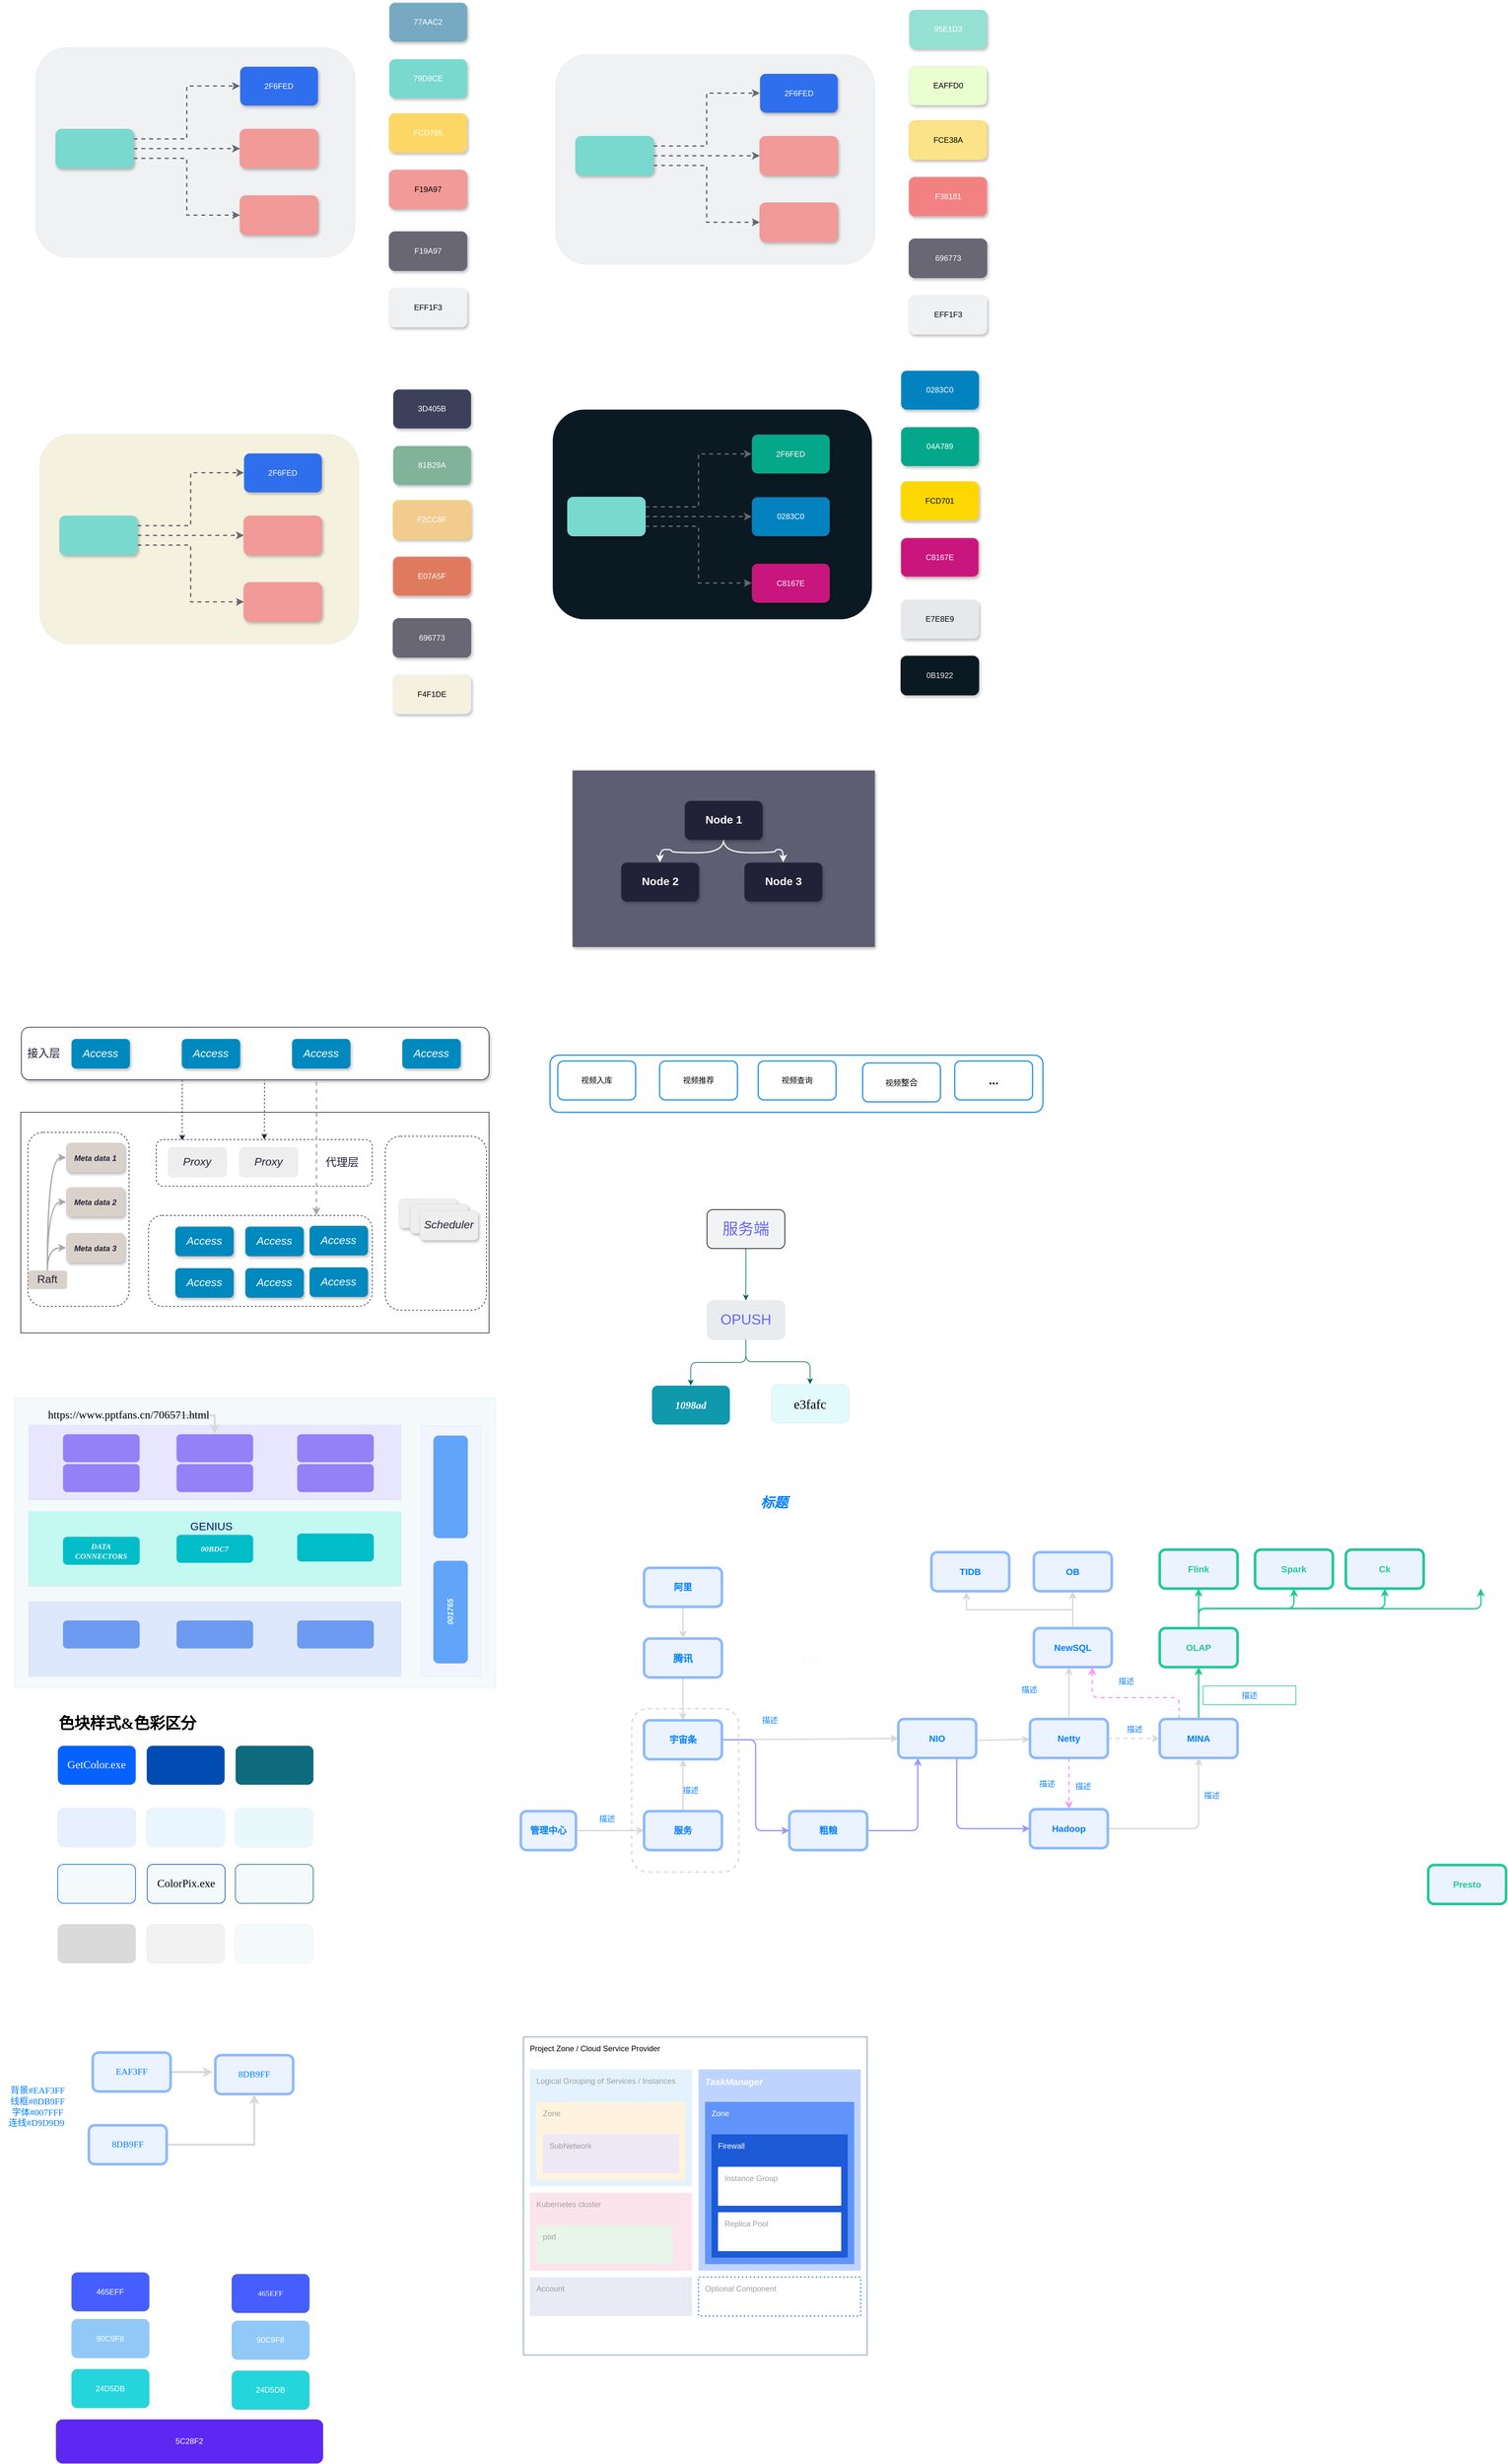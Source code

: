 <mxfile version="20.3.2" type="github">
  <diagram id="llJ7z0Gji51JeSnajiMM" name="第 1 页">
    <mxGraphModel dx="1422" dy="706" grid="0" gridSize="10" guides="1" tooltips="1" connect="1" arrows="1" fold="1" page="1" pageScale="1" pageWidth="827" pageHeight="1169" math="0" shadow="0">
      <root>
        <mxCell id="0" />
        <mxCell id="1" parent="0" />
        <mxCell id="q62LZAC1qhZ32H_XYZBD-136" value="" style="rounded=0;whiteSpace=wrap;html=1;shadow=0;glass=0;sketch=0;fontSize=12;fontColor=#222138;strokeColor=#222138;strokeWidth=0;fillColor=#F4F9FC;" parent="1" vertex="1">
          <mxGeometry x="46" y="2180" width="742" height="447" as="geometry" />
        </mxCell>
        <mxCell id="q62LZAC1qhZ32H_XYZBD-12" value="" style="rounded=1;whiteSpace=wrap;html=1;shadow=0;fillColor=#EFF1F3;strokeWidth=0;dashed=1;" parent="1" vertex="1">
          <mxGeometry x="79" y="99" width="492" height="323" as="geometry" />
        </mxCell>
        <mxCell id="q62LZAC1qhZ32H_XYZBD-19" style="edgeStyle=orthogonalEdgeStyle;rounded=0;orthogonalLoop=1;jettySize=auto;html=1;exitX=1;exitY=0.5;exitDx=0;exitDy=0;fontColor=#FFFFFF;strokeWidth=2;strokeColor=#696773;dashed=1;" parent="1" source="q62LZAC1qhZ32H_XYZBD-1" target="q62LZAC1qhZ32H_XYZBD-16" edge="1">
          <mxGeometry relative="1" as="geometry" />
        </mxCell>
        <mxCell id="q62LZAC1qhZ32H_XYZBD-20" style="edgeStyle=orthogonalEdgeStyle;rounded=0;orthogonalLoop=1;jettySize=auto;html=1;exitX=1;exitY=0.75;exitDx=0;exitDy=0;entryX=0;entryY=0.5;entryDx=0;entryDy=0;fontColor=#FFFFFF;strokeColor=#696773;strokeWidth=2;dashed=1;" parent="1" source="q62LZAC1qhZ32H_XYZBD-1" target="q62LZAC1qhZ32H_XYZBD-18" edge="1">
          <mxGeometry relative="1" as="geometry" />
        </mxCell>
        <mxCell id="q62LZAC1qhZ32H_XYZBD-21" style="edgeStyle=orthogonalEdgeStyle;rounded=0;orthogonalLoop=1;jettySize=auto;html=1;exitX=1;exitY=0.25;exitDx=0;exitDy=0;entryX=0;entryY=0.5;entryDx=0;entryDy=0;fontColor=#FFFFFF;strokeColor=#696773;strokeWidth=2;dashed=1;" parent="1" source="q62LZAC1qhZ32H_XYZBD-1" target="q62LZAC1qhZ32H_XYZBD-15" edge="1">
          <mxGeometry relative="1" as="geometry" />
        </mxCell>
        <mxCell id="q62LZAC1qhZ32H_XYZBD-1" value="" style="rounded=1;whiteSpace=wrap;html=1;fillColor=#79D9CE;strokeColor=#79D9CE;shadow=1;" parent="1" vertex="1">
          <mxGeometry x="110" y="225" width="120" height="60" as="geometry" />
        </mxCell>
        <mxCell id="q62LZAC1qhZ32H_XYZBD-2" value="&lt;font color=&quot;#ffffff&quot;&gt;77AAC2&lt;/font&gt;" style="whiteSpace=wrap;html=1;rounded=1;fillColor=#77AAC2;shadow=1;strokeWidth=0;strokeColor=#77AAC2;" parent="1" vertex="1">
          <mxGeometry x="624" y="30" width="120" height="60" as="geometry" />
        </mxCell>
        <mxCell id="q62LZAC1qhZ32H_XYZBD-4" value="&lt;font color=&quot;#ffffff&quot;&gt;79D9CE&lt;/font&gt;" style="whiteSpace=wrap;html=1;rounded=1;fillColor=#79D9CE;strokeColor=#79D9CE;strokeWidth=0;shadow=1;" parent="1" vertex="1">
          <mxGeometry x="624" y="117" width="120" height="60" as="geometry" />
        </mxCell>
        <mxCell id="q62LZAC1qhZ32H_XYZBD-6" value="&lt;font color=&quot;#ffffff&quot;&gt;FCD765&lt;/font&gt;" style="whiteSpace=wrap;html=1;rounded=1;fillColor=#FCD765;strokeColor=#FCD765;shadow=1;" parent="1" vertex="1">
          <mxGeometry x="624" y="201" width="120" height="60" as="geometry" />
        </mxCell>
        <mxCell id="q62LZAC1qhZ32H_XYZBD-7" value="F19A97" style="whiteSpace=wrap;html=1;rounded=1;fillColor=#F19A97;strokeColor=#F19A97;shadow=1;glass=0;sketch=0;" parent="1" vertex="1">
          <mxGeometry x="624" y="288" width="120" height="60" as="geometry" />
        </mxCell>
        <mxCell id="q62LZAC1qhZ32H_XYZBD-8" value="&lt;font color=&quot;#ffffff&quot;&gt;F19A97&lt;/font&gt;" style="whiteSpace=wrap;html=1;rounded=1;fillColor=#696773;strokeColor=#696773;shadow=1;" parent="1" vertex="1">
          <mxGeometry x="624" y="383" width="120" height="60" as="geometry" />
        </mxCell>
        <mxCell id="q62LZAC1qhZ32H_XYZBD-9" value="EFF1F3" style="whiteSpace=wrap;html=1;rounded=1;fillColor=#EFF1F3;strokeColor=#EFF1F3;shadow=1;" parent="1" vertex="1">
          <mxGeometry x="624" y="470" width="120" height="60" as="geometry" />
        </mxCell>
        <mxCell id="q62LZAC1qhZ32H_XYZBD-15" value="&lt;font color=&quot;#ffffff&quot;&gt;2F6FED&lt;/font&gt;" style="whiteSpace=wrap;html=1;rounded=1;fillColor=#2F6FED;strokeColor=#F19A97;shadow=1;glass=0;sketch=0;strokeWidth=0;" parent="1" vertex="1">
          <mxGeometry x="394" y="128.5" width="120" height="60" as="geometry" />
        </mxCell>
        <mxCell id="q62LZAC1qhZ32H_XYZBD-16" value="" style="whiteSpace=wrap;html=1;fillColor=#F19A97;strokeColor=#F19A97;rounded=1;shadow=1;glass=0;sketch=0;" parent="1" vertex="1">
          <mxGeometry x="394" y="225" width="120" height="60" as="geometry" />
        </mxCell>
        <mxCell id="q62LZAC1qhZ32H_XYZBD-18" value="" style="whiteSpace=wrap;html=1;fillColor=#F19A97;strokeColor=#F19A97;rounded=1;shadow=1;glass=0;sketch=0;" parent="1" vertex="1">
          <mxGeometry x="394" y="327.5" width="120" height="60" as="geometry" />
        </mxCell>
        <mxCell id="q62LZAC1qhZ32H_XYZBD-24" value="Text" style="text;html=1;align=center;verticalAlign=middle;resizable=0;points=[];autosize=1;strokeColor=none;fillColor=none;fontColor=#FFFFFF;" parent="1" vertex="1">
          <mxGeometry x="488" y="558" width="40" height="20" as="geometry" />
        </mxCell>
        <mxCell id="q62LZAC1qhZ32H_XYZBD-25" value="" style="rounded=1;whiteSpace=wrap;html=1;shadow=0;fillColor=#F4F1DE;strokeWidth=0;dashed=1;" parent="1" vertex="1">
          <mxGeometry x="85" y="695" width="492" height="323" as="geometry" />
        </mxCell>
        <mxCell id="q62LZAC1qhZ32H_XYZBD-26" style="edgeStyle=orthogonalEdgeStyle;rounded=0;orthogonalLoop=1;jettySize=auto;html=1;exitX=1;exitY=0.5;exitDx=0;exitDy=0;fontColor=#FFFFFF;strokeWidth=2;strokeColor=#696773;dashed=1;" parent="1" source="q62LZAC1qhZ32H_XYZBD-29" target="q62LZAC1qhZ32H_XYZBD-37" edge="1">
          <mxGeometry relative="1" as="geometry" />
        </mxCell>
        <mxCell id="q62LZAC1qhZ32H_XYZBD-27" style="edgeStyle=orthogonalEdgeStyle;rounded=0;orthogonalLoop=1;jettySize=auto;html=1;exitX=1;exitY=0.75;exitDx=0;exitDy=0;entryX=0;entryY=0.5;entryDx=0;entryDy=0;fontColor=#FFFFFF;strokeColor=#696773;strokeWidth=2;dashed=1;" parent="1" source="q62LZAC1qhZ32H_XYZBD-29" target="q62LZAC1qhZ32H_XYZBD-38" edge="1">
          <mxGeometry relative="1" as="geometry" />
        </mxCell>
        <mxCell id="q62LZAC1qhZ32H_XYZBD-28" style="edgeStyle=orthogonalEdgeStyle;rounded=0;orthogonalLoop=1;jettySize=auto;html=1;exitX=1;exitY=0.25;exitDx=0;exitDy=0;entryX=0;entryY=0.5;entryDx=0;entryDy=0;fontColor=#FFFFFF;strokeColor=#696773;strokeWidth=2;dashed=1;" parent="1" source="q62LZAC1qhZ32H_XYZBD-29" target="q62LZAC1qhZ32H_XYZBD-36" edge="1">
          <mxGeometry relative="1" as="geometry" />
        </mxCell>
        <mxCell id="q62LZAC1qhZ32H_XYZBD-29" value="" style="rounded=1;whiteSpace=wrap;html=1;fillColor=#79D9CE;strokeColor=#79D9CE;shadow=1;" parent="1" vertex="1">
          <mxGeometry x="116" y="821" width="120" height="60" as="geometry" />
        </mxCell>
        <mxCell id="q62LZAC1qhZ32H_XYZBD-30" value="&lt;font color=&quot;#ffffff&quot;&gt;3D405B&lt;/font&gt;" style="whiteSpace=wrap;html=1;rounded=1;fillColor=#3D405B;shadow=1;strokeWidth=0;strokeColor=#77AAC2;" parent="1" vertex="1">
          <mxGeometry x="630" y="626" width="120" height="60" as="geometry" />
        </mxCell>
        <mxCell id="q62LZAC1qhZ32H_XYZBD-31" value="&lt;font color=&quot;#ffffff&quot;&gt;81B29A&lt;/font&gt;" style="whiteSpace=wrap;html=1;rounded=1;fillColor=#81B29A;strokeColor=#79D9CE;strokeWidth=0;shadow=1;" parent="1" vertex="1">
          <mxGeometry x="630" y="713" width="120" height="60" as="geometry" />
        </mxCell>
        <mxCell id="q62LZAC1qhZ32H_XYZBD-32" value="&lt;font color=&quot;#ffffff&quot;&gt;F2CC8F&lt;/font&gt;" style="whiteSpace=wrap;html=1;rounded=1;fillColor=#F2CC8F;strokeColor=#FCD765;shadow=1;" parent="1" vertex="1">
          <mxGeometry x="630" y="797" width="120" height="60" as="geometry" />
        </mxCell>
        <mxCell id="q62LZAC1qhZ32H_XYZBD-33" value="&lt;font color=&quot;#ffffff&quot;&gt;E07A5F&lt;/font&gt;" style="whiteSpace=wrap;html=1;rounded=1;fillColor=#E07A5F;strokeColor=#F19A97;shadow=1;glass=0;sketch=0;" parent="1" vertex="1">
          <mxGeometry x="630" y="884" width="120" height="60" as="geometry" />
        </mxCell>
        <mxCell id="q62LZAC1qhZ32H_XYZBD-34" value="&lt;font color=&quot;#ffffff&quot;&gt;696773&lt;/font&gt;" style="whiteSpace=wrap;html=1;rounded=1;fillColor=#696773;strokeColor=#696773;shadow=1;" parent="1" vertex="1">
          <mxGeometry x="630" y="979" width="120" height="60" as="geometry" />
        </mxCell>
        <mxCell id="q62LZAC1qhZ32H_XYZBD-35" value="F4F1DE" style="whiteSpace=wrap;html=1;rounded=1;fillColor=#F4F1DE;strokeColor=#EFF1F3;shadow=1;" parent="1" vertex="1">
          <mxGeometry x="630" y="1066" width="120" height="60" as="geometry" />
        </mxCell>
        <mxCell id="q62LZAC1qhZ32H_XYZBD-36" value="&lt;font color=&quot;#ffffff&quot;&gt;2F6FED&lt;/font&gt;" style="whiteSpace=wrap;html=1;rounded=1;fillColor=#2F6FED;strokeColor=#F19A97;shadow=1;glass=0;sketch=0;strokeWidth=0;" parent="1" vertex="1">
          <mxGeometry x="400" y="724.5" width="120" height="60" as="geometry" />
        </mxCell>
        <mxCell id="q62LZAC1qhZ32H_XYZBD-37" value="" style="whiteSpace=wrap;html=1;fillColor=#F19A97;strokeColor=#F19A97;rounded=1;shadow=1;glass=0;sketch=0;" parent="1" vertex="1">
          <mxGeometry x="400" y="821" width="120" height="60" as="geometry" />
        </mxCell>
        <mxCell id="q62LZAC1qhZ32H_XYZBD-38" value="" style="whiteSpace=wrap;html=1;fillColor=#F19A97;strokeColor=#F19A97;rounded=1;shadow=1;glass=0;sketch=0;" parent="1" vertex="1">
          <mxGeometry x="400" y="923.5" width="120" height="60" as="geometry" />
        </mxCell>
        <mxCell id="q62LZAC1qhZ32H_XYZBD-39" value="" style="rounded=1;whiteSpace=wrap;html=1;shadow=0;fillColor=#0B1922;strokeWidth=0;dashed=1;" parent="1" vertex="1">
          <mxGeometry x="876" y="657" width="492" height="323" as="geometry" />
        </mxCell>
        <mxCell id="q62LZAC1qhZ32H_XYZBD-40" style="edgeStyle=orthogonalEdgeStyle;rounded=0;orthogonalLoop=1;jettySize=auto;html=1;exitX=1;exitY=0.5;exitDx=0;exitDy=0;fontColor=#FFFFFF;strokeWidth=2;strokeColor=#696773;dashed=1;" parent="1" source="q62LZAC1qhZ32H_XYZBD-43" target="q62LZAC1qhZ32H_XYZBD-51" edge="1">
          <mxGeometry relative="1" as="geometry" />
        </mxCell>
        <mxCell id="q62LZAC1qhZ32H_XYZBD-41" style="edgeStyle=orthogonalEdgeStyle;rounded=0;orthogonalLoop=1;jettySize=auto;html=1;exitX=1;exitY=0.75;exitDx=0;exitDy=0;entryX=0;entryY=0.5;entryDx=0;entryDy=0;fontColor=#FFFFFF;strokeColor=#696773;strokeWidth=2;dashed=1;" parent="1" source="q62LZAC1qhZ32H_XYZBD-43" target="q62LZAC1qhZ32H_XYZBD-52" edge="1">
          <mxGeometry relative="1" as="geometry" />
        </mxCell>
        <mxCell id="q62LZAC1qhZ32H_XYZBD-42" style="edgeStyle=orthogonalEdgeStyle;rounded=0;orthogonalLoop=1;jettySize=auto;html=1;exitX=1;exitY=0.25;exitDx=0;exitDy=0;entryX=0;entryY=0.5;entryDx=0;entryDy=0;fontColor=#FFFFFF;strokeColor=#696773;strokeWidth=2;dashed=1;" parent="1" source="q62LZAC1qhZ32H_XYZBD-43" target="q62LZAC1qhZ32H_XYZBD-50" edge="1">
          <mxGeometry relative="1" as="geometry" />
        </mxCell>
        <mxCell id="q62LZAC1qhZ32H_XYZBD-43" value="" style="rounded=1;whiteSpace=wrap;html=1;fillColor=#79D9CE;strokeColor=#79D9CE;shadow=1;" parent="1" vertex="1">
          <mxGeometry x="899" y="792" width="120" height="60" as="geometry" />
        </mxCell>
        <mxCell id="q62LZAC1qhZ32H_XYZBD-44" value="&lt;font color=&quot;#ffffff&quot;&gt;0283C0&lt;/font&gt;" style="whiteSpace=wrap;html=1;rounded=1;fillColor=#0283C0;shadow=1;strokeWidth=0;strokeColor=#77AAC2;" parent="1" vertex="1">
          <mxGeometry x="1413" y="597" width="120" height="60" as="geometry" />
        </mxCell>
        <mxCell id="q62LZAC1qhZ32H_XYZBD-45" value="&lt;font color=&quot;#ffffff&quot;&gt;04A789&lt;/font&gt;" style="whiteSpace=wrap;html=1;rounded=1;fillColor=#04A789;strokeColor=#79D9CE;strokeWidth=0;shadow=1;" parent="1" vertex="1">
          <mxGeometry x="1413" y="684" width="120" height="60" as="geometry" />
        </mxCell>
        <mxCell id="q62LZAC1qhZ32H_XYZBD-46" value="FCD701" style="whiteSpace=wrap;html=1;rounded=1;fillColor=#FCD701;strokeColor=#FCD765;shadow=1;" parent="1" vertex="1">
          <mxGeometry x="1413" y="768" width="120" height="60" as="geometry" />
        </mxCell>
        <mxCell id="q62LZAC1qhZ32H_XYZBD-47" value="&lt;font color=&quot;#ffffff&quot;&gt;C8167E&lt;/font&gt;" style="whiteSpace=wrap;html=1;rounded=1;fillColor=#C8167E;strokeColor=#F19A97;shadow=1;glass=0;sketch=0;" parent="1" vertex="1">
          <mxGeometry x="1413" y="855" width="120" height="60" as="geometry" />
        </mxCell>
        <mxCell id="q62LZAC1qhZ32H_XYZBD-48" value="E7E8E9" style="whiteSpace=wrap;html=1;rounded=1;fillColor=#E7E8E9;strokeColor=#E7E8E9;shadow=1;strokeWidth=0;" parent="1" vertex="1">
          <mxGeometry x="1413" y="950" width="120" height="60" as="geometry" />
        </mxCell>
        <mxCell id="q62LZAC1qhZ32H_XYZBD-49" value="&lt;font color=&quot;#eff1f3&quot;&gt;0B1922&lt;/font&gt;" style="whiteSpace=wrap;html=1;rounded=1;fillColor=#0B1922;strokeColor=#0B1922;shadow=1;" parent="1" vertex="1">
          <mxGeometry x="1413" y="1037" width="120" height="60" as="geometry" />
        </mxCell>
        <mxCell id="q62LZAC1qhZ32H_XYZBD-50" value="&lt;font color=&quot;#ffffff&quot;&gt;2F6FED&lt;/font&gt;" style="whiteSpace=wrap;html=1;rounded=1;fillColor=#04A789;strokeColor=#F19A97;shadow=1;glass=0;sketch=0;strokeWidth=0;" parent="1" vertex="1">
          <mxGeometry x="1183" y="695.5" width="120" height="60" as="geometry" />
        </mxCell>
        <mxCell id="q62LZAC1qhZ32H_XYZBD-51" value="0283C0" style="whiteSpace=wrap;html=1;fillColor=#0283C0;strokeColor=#F19A97;rounded=1;shadow=1;glass=0;sketch=0;fontColor=#FFFFFF;strokeWidth=0;" parent="1" vertex="1">
          <mxGeometry x="1183" y="792" width="120" height="60" as="geometry" />
        </mxCell>
        <mxCell id="q62LZAC1qhZ32H_XYZBD-52" value="C8167E" style="whiteSpace=wrap;html=1;fillColor=#C8167E;strokeColor=#F19A97;rounded=1;shadow=1;glass=0;sketch=0;fontColor=#FFFFFF;strokeWidth=0;" parent="1" vertex="1">
          <mxGeometry x="1183" y="894.5" width="120" height="60" as="geometry" />
        </mxCell>
        <mxCell id="q62LZAC1qhZ32H_XYZBD-53" value="" style="rounded=1;whiteSpace=wrap;html=1;shadow=0;fillColor=#EFF1F3;strokeWidth=0;dashed=1;" parent="1" vertex="1">
          <mxGeometry x="880.5" y="110" width="492" height="323" as="geometry" />
        </mxCell>
        <mxCell id="q62LZAC1qhZ32H_XYZBD-54" style="edgeStyle=orthogonalEdgeStyle;rounded=0;orthogonalLoop=1;jettySize=auto;html=1;exitX=1;exitY=0.5;exitDx=0;exitDy=0;fontColor=#FFFFFF;strokeWidth=2;strokeColor=#696773;dashed=1;" parent="1" source="q62LZAC1qhZ32H_XYZBD-57" target="q62LZAC1qhZ32H_XYZBD-65" edge="1">
          <mxGeometry relative="1" as="geometry" />
        </mxCell>
        <mxCell id="q62LZAC1qhZ32H_XYZBD-55" style="edgeStyle=orthogonalEdgeStyle;rounded=0;orthogonalLoop=1;jettySize=auto;html=1;exitX=1;exitY=0.75;exitDx=0;exitDy=0;entryX=0;entryY=0.5;entryDx=0;entryDy=0;fontColor=#FFFFFF;strokeColor=#696773;strokeWidth=2;dashed=1;" parent="1" source="q62LZAC1qhZ32H_XYZBD-57" target="q62LZAC1qhZ32H_XYZBD-66" edge="1">
          <mxGeometry relative="1" as="geometry" />
        </mxCell>
        <mxCell id="q62LZAC1qhZ32H_XYZBD-56" style="edgeStyle=orthogonalEdgeStyle;rounded=0;orthogonalLoop=1;jettySize=auto;html=1;exitX=1;exitY=0.25;exitDx=0;exitDy=0;entryX=0;entryY=0.5;entryDx=0;entryDy=0;fontColor=#FFFFFF;strokeColor=#696773;strokeWidth=2;dashed=1;" parent="1" source="q62LZAC1qhZ32H_XYZBD-57" target="q62LZAC1qhZ32H_XYZBD-64" edge="1">
          <mxGeometry relative="1" as="geometry" />
        </mxCell>
        <mxCell id="q62LZAC1qhZ32H_XYZBD-57" value="" style="rounded=1;whiteSpace=wrap;html=1;fillColor=#79D9CE;strokeColor=#79D9CE;shadow=1;" parent="1" vertex="1">
          <mxGeometry x="911.5" y="236" width="120" height="60" as="geometry" />
        </mxCell>
        <mxCell id="q62LZAC1qhZ32H_XYZBD-58" value="&lt;font color=&quot;#ffffff&quot;&gt;95E1D3&lt;/font&gt;" style="whiteSpace=wrap;html=1;rounded=1;fillColor=#95e1d3;shadow=1;strokeWidth=0;strokeColor=#77AAC2;" parent="1" vertex="1">
          <mxGeometry x="1425.5" y="41" width="120" height="60" as="geometry" />
        </mxCell>
        <mxCell id="q62LZAC1qhZ32H_XYZBD-59" value="EAFFD0" style="whiteSpace=wrap;html=1;rounded=1;fillColor=#EAFFD0;strokeColor=#000000;strokeWidth=0;shadow=1;" parent="1" vertex="1">
          <mxGeometry x="1425.5" y="128" width="120" height="60" as="geometry" />
        </mxCell>
        <mxCell id="q62LZAC1qhZ32H_XYZBD-60" value="FCE38A" style="whiteSpace=wrap;html=1;rounded=1;fillColor=#FCE38A;strokeColor=#FCD765;shadow=1;" parent="1" vertex="1">
          <mxGeometry x="1425.5" y="212" width="120" height="60" as="geometry" />
        </mxCell>
        <mxCell id="q62LZAC1qhZ32H_XYZBD-61" value="&lt;font color=&quot;#ffffff&quot;&gt;F38181&lt;/font&gt;" style="whiteSpace=wrap;html=1;rounded=1;fillColor=#F38181;strokeColor=#F19A97;shadow=1;glass=0;sketch=0;" parent="1" vertex="1">
          <mxGeometry x="1425.5" y="299" width="120" height="60" as="geometry" />
        </mxCell>
        <mxCell id="q62LZAC1qhZ32H_XYZBD-62" value="&lt;font color=&quot;#ffffff&quot;&gt;696773&lt;/font&gt;" style="whiteSpace=wrap;html=1;rounded=1;fillColor=#696773;strokeColor=#696773;shadow=1;" parent="1" vertex="1">
          <mxGeometry x="1425.5" y="394" width="120" height="60" as="geometry" />
        </mxCell>
        <mxCell id="q62LZAC1qhZ32H_XYZBD-63" value="EFF1F3" style="whiteSpace=wrap;html=1;rounded=1;fillColor=#EFF1F3;strokeColor=#EFF1F3;shadow=1;" parent="1" vertex="1">
          <mxGeometry x="1425.5" y="481" width="120" height="60" as="geometry" />
        </mxCell>
        <mxCell id="q62LZAC1qhZ32H_XYZBD-64" value="&lt;font color=&quot;#ffffff&quot;&gt;2F6FED&lt;/font&gt;" style="whiteSpace=wrap;html=1;rounded=1;fillColor=#2F6FED;strokeColor=#F19A97;shadow=1;glass=0;sketch=0;strokeWidth=0;" parent="1" vertex="1">
          <mxGeometry x="1195.5" y="139.5" width="120" height="60" as="geometry" />
        </mxCell>
        <mxCell id="q62LZAC1qhZ32H_XYZBD-65" value="" style="whiteSpace=wrap;html=1;fillColor=#F19A97;strokeColor=#F19A97;rounded=1;shadow=1;glass=0;sketch=0;" parent="1" vertex="1">
          <mxGeometry x="1195.5" y="236" width="120" height="60" as="geometry" />
        </mxCell>
        <mxCell id="q62LZAC1qhZ32H_XYZBD-66" value="" style="whiteSpace=wrap;html=1;fillColor=#F19A97;strokeColor=#F19A97;rounded=1;shadow=1;glass=0;sketch=0;" parent="1" vertex="1">
          <mxGeometry x="1195.5" y="338.5" width="120" height="60" as="geometry" />
        </mxCell>
        <mxCell id="q62LZAC1qhZ32H_XYZBD-67" value="" style="rounded=0;whiteSpace=wrap;html=1;shadow=1;glass=0;dashed=1;sketch=0;fontColor=#FFFFFF;strokeColor=#0B1922;strokeWidth=0;fillColor=#5F5D72;" parent="1" vertex="1">
          <mxGeometry x="906.5" y="1213" width="466" height="272" as="geometry" />
        </mxCell>
        <mxCell id="q62LZAC1qhZ32H_XYZBD-70" value="" style="edgeStyle=orthogonalEdgeStyle;rounded=0;orthogonalLoop=1;jettySize=auto;html=1;fontColor=#FFFFFF;strokeColor=#EFF1F3;strokeWidth=2;curved=1;" parent="1" source="q62LZAC1qhZ32H_XYZBD-68" target="q62LZAC1qhZ32H_XYZBD-69" edge="1">
          <mxGeometry relative="1" as="geometry" />
        </mxCell>
        <mxCell id="q62LZAC1qhZ32H_XYZBD-72" value="" style="edgeStyle=orthogonalEdgeStyle;rounded=0;orthogonalLoop=1;jettySize=auto;html=1;fontColor=#FFFFFF;strokeColor=#EFF1F3;strokeWidth=2;curved=1;" parent="1" source="q62LZAC1qhZ32H_XYZBD-68" target="q62LZAC1qhZ32H_XYZBD-71" edge="1">
          <mxGeometry relative="1" as="geometry" />
        </mxCell>
        <mxCell id="q62LZAC1qhZ32H_XYZBD-68" value="&lt;b&gt;&lt;font style=&quot;font-size: 17px;&quot;&gt;Node 1&lt;/font&gt;&lt;/b&gt;" style="rounded=1;whiteSpace=wrap;html=1;shadow=1;glass=0;dashed=1;sketch=0;fontColor=#FFFFFF;strokeColor=#0B1922;strokeWidth=0;fillColor=#222138;" parent="1" vertex="1">
          <mxGeometry x="1079.5" y="1260" width="120" height="60" as="geometry" />
        </mxCell>
        <mxCell id="q62LZAC1qhZ32H_XYZBD-69" value="&lt;b&gt;&lt;font style=&quot;font-size: 17px;&quot;&gt;Node 2&lt;/font&gt;&lt;/b&gt;" style="whiteSpace=wrap;html=1;fillColor=#222138;strokeColor=#0B1922;fontColor=#FFFFFF;rounded=1;shadow=1;glass=0;dashed=1;sketch=0;strokeWidth=0;" parent="1" vertex="1">
          <mxGeometry x="981.5" y="1355" width="120" height="60" as="geometry" />
        </mxCell>
        <mxCell id="q62LZAC1qhZ32H_XYZBD-71" value="&lt;b&gt;&lt;font style=&quot;font-size: 17px;&quot;&gt;Node 3&lt;/font&gt;&lt;/b&gt;" style="whiteSpace=wrap;html=1;fillColor=#222138;strokeColor=#0B1922;fontColor=#FFFFFF;rounded=1;shadow=1;glass=0;dashed=1;sketch=0;strokeWidth=0;" parent="1" vertex="1">
          <mxGeometry x="1171.5" y="1355" width="120" height="60" as="geometry" />
        </mxCell>
        <mxCell id="q62LZAC1qhZ32H_XYZBD-73" value="" style="rounded=1;whiteSpace=wrap;html=1;shadow=1;glass=0;sketch=0;fontSize=17;fontColor=#FFFFFF;strokeColor=#222138;strokeWidth=1;fillColor=#FFFFFF;" parent="1" vertex="1">
          <mxGeometry x="57" y="1609" width="721" height="81" as="geometry" />
        </mxCell>
        <mxCell id="q62LZAC1qhZ32H_XYZBD-74" value="Access" style="rounded=1;whiteSpace=wrap;html=1;shadow=1;glass=0;dashed=1;sketch=0;fontSize=17;fontColor=#FFFFFF;strokeColor=#0B1922;strokeWidth=0;fillColor=#0089BE;fontStyle=2" parent="1" vertex="1">
          <mxGeometry x="134" y="1626.75" width="90" height="45.5" as="geometry" />
        </mxCell>
        <mxCell id="q62LZAC1qhZ32H_XYZBD-75" value="&lt;font color=&quot;#222138&quot;&gt;接入层&lt;/font&gt;" style="text;html=1;strokeColor=none;fillColor=none;align=center;verticalAlign=middle;whiteSpace=wrap;rounded=0;shadow=1;glass=0;sketch=0;fontSize=17;fontColor=#FFFFFF;" parent="1" vertex="1">
          <mxGeometry x="61" y="1631.5" width="61" height="36" as="geometry" />
        </mxCell>
        <mxCell id="q62LZAC1qhZ32H_XYZBD-76" value="Access" style="rounded=1;whiteSpace=wrap;html=1;shadow=1;glass=0;dashed=1;sketch=0;fontSize=17;fontColor=#FFFFFF;strokeColor=#0B1922;strokeWidth=0;fillColor=#0089BE;fontStyle=2" parent="1" vertex="1">
          <mxGeometry x="304" y="1626.75" width="90" height="45.5" as="geometry" />
        </mxCell>
        <mxCell id="q62LZAC1qhZ32H_XYZBD-78" value="Access" style="rounded=1;whiteSpace=wrap;html=1;shadow=1;glass=0;dashed=1;sketch=0;fontSize=17;fontColor=#FFFFFF;strokeColor=#0B1922;strokeWidth=0;fillColor=#0089BE;fontStyle=2" parent="1" vertex="1">
          <mxGeometry x="474" y="1626.75" width="90" height="45.5" as="geometry" />
        </mxCell>
        <mxCell id="q62LZAC1qhZ32H_XYZBD-80" value="Access" style="rounded=1;whiteSpace=wrap;html=1;shadow=1;glass=0;dashed=1;sketch=0;fontSize=17;fontColor=#FFFFFF;strokeColor=#0B1922;strokeWidth=0;fillColor=#0089BE;fontStyle=2" parent="1" vertex="1">
          <mxGeometry x="644" y="1626.75" width="90" height="45.5" as="geometry" />
        </mxCell>
        <mxCell id="q62LZAC1qhZ32H_XYZBD-82" value="" style="rounded=0;whiteSpace=wrap;html=1;shadow=0;glass=0;sketch=0;fontSize=17;fontColor=#FFFFFF;strokeColor=#222138;strokeWidth=1;fillColor=#FFFFFF;" parent="1" vertex="1">
          <mxGeometry x="56" y="1740" width="722" height="340" as="geometry" />
        </mxCell>
        <mxCell id="q62LZAC1qhZ32H_XYZBD-83" value="" style="rounded=1;whiteSpace=wrap;html=1;shadow=0;glass=0;sketch=0;fontSize=17;fontColor=#FFFFFF;strokeColor=#222138;strokeWidth=1;fillColor=#FFFFFF;dashed=1;" parent="1" vertex="1">
          <mxGeometry x="67" y="1771" width="156" height="268" as="geometry" />
        </mxCell>
        <mxCell id="q62LZAC1qhZ32H_XYZBD-123" style="rounded=0;orthogonalLoop=1;jettySize=auto;html=1;exitX=0.12;exitY=0.023;exitDx=0;exitDy=0;fontSize=12;fontColor=#222138;strokeColor=#222138;strokeWidth=1;endArrow=none;endFill=0;startArrow=classic;startFill=1;entryX=0.344;entryY=1.014;entryDx=0;entryDy=0;entryPerimeter=0;exitPerimeter=0;dashed=1;" parent="1" source="q62LZAC1qhZ32H_XYZBD-84" target="q62LZAC1qhZ32H_XYZBD-73" edge="1">
          <mxGeometry relative="1" as="geometry">
            <mxPoint x="348.333" y="1694.5" as="targetPoint" />
          </mxGeometry>
        </mxCell>
        <mxCell id="q62LZAC1qhZ32H_XYZBD-124" style="edgeStyle=none;rounded=0;orthogonalLoop=1;jettySize=auto;html=1;exitX=0.5;exitY=0;exitDx=0;exitDy=0;entryX=0.52;entryY=1.014;entryDx=0;entryDy=0;entryPerimeter=0;fontSize=12;fontColor=#222138;strokeColor=#222138;strokeWidth=1;endArrow=none;endFill=0;startArrow=classic;startFill=1;dashed=1;" parent="1" source="q62LZAC1qhZ32H_XYZBD-84" target="q62LZAC1qhZ32H_XYZBD-73" edge="1">
          <mxGeometry relative="1" as="geometry" />
        </mxCell>
        <mxCell id="q62LZAC1qhZ32H_XYZBD-84" value="" style="rounded=1;whiteSpace=wrap;html=1;shadow=0;glass=0;sketch=0;fontSize=17;fontColor=#FFFFFF;strokeColor=#222138;strokeWidth=1;fillColor=#FFFFFF;dashed=1;" parent="1" vertex="1">
          <mxGeometry x="265" y="1782" width="333" height="72" as="geometry" />
        </mxCell>
        <mxCell id="q62LZAC1qhZ32H_XYZBD-125" style="edgeStyle=none;rounded=0;orthogonalLoop=1;jettySize=auto;html=1;exitX=0.75;exitY=0;exitDx=0;exitDy=0;fontSize=12;fontColor=#222138;strokeColor=#A9A9A9;strokeWidth=2;dashed=1;endArrow=none;endFill=0;startArrow=classic;startFill=1;" parent="1" source="q62LZAC1qhZ32H_XYZBD-85" edge="1">
          <mxGeometry relative="1" as="geometry">
            <mxPoint x="512" y="1692" as="targetPoint" />
          </mxGeometry>
        </mxCell>
        <mxCell id="q62LZAC1qhZ32H_XYZBD-85" value="" style="rounded=1;whiteSpace=wrap;html=1;shadow=0;glass=0;sketch=0;fontSize=17;fontColor=#FFFFFF;strokeColor=#222138;strokeWidth=1;fillColor=#FFFFFF;dashed=1;" parent="1" vertex="1">
          <mxGeometry x="253" y="1899" width="345" height="140" as="geometry" />
        </mxCell>
        <mxCell id="q62LZAC1qhZ32H_XYZBD-88" value="Access" style="rounded=1;whiteSpace=wrap;html=1;shadow=1;glass=0;dashed=1;sketch=0;fontSize=17;fontColor=#FFFFFF;strokeColor=#0B1922;strokeWidth=0;fillColor=#0089BE;fontStyle=2" parent="1" vertex="1">
          <mxGeometry x="294" y="1916" width="90" height="45.5" as="geometry" />
        </mxCell>
        <mxCell id="q62LZAC1qhZ32H_XYZBD-89" value="Access" style="rounded=1;whiteSpace=wrap;html=1;shadow=1;glass=0;dashed=1;sketch=0;fontSize=17;fontColor=#FFFFFF;strokeColor=#0B1922;strokeWidth=0;fillColor=#0089BE;fontStyle=2" parent="1" vertex="1">
          <mxGeometry x="294" y="1980" width="90" height="45.5" as="geometry" />
        </mxCell>
        <mxCell id="q62LZAC1qhZ32H_XYZBD-91" value="Access" style="rounded=1;whiteSpace=wrap;html=1;shadow=1;glass=0;dashed=1;sketch=0;fontSize=17;fontColor=#FFFFFF;strokeColor=#0B1922;strokeWidth=0;fillColor=#0089BE;fontStyle=2" parent="1" vertex="1">
          <mxGeometry x="402" y="1916" width="90" height="45.5" as="geometry" />
        </mxCell>
        <mxCell id="q62LZAC1qhZ32H_XYZBD-92" value="Access" style="rounded=1;whiteSpace=wrap;html=1;shadow=1;glass=0;dashed=1;sketch=0;fontSize=17;fontColor=#FFFFFF;strokeColor=#0B1922;strokeWidth=0;fillColor=#0089BE;fontStyle=2" parent="1" vertex="1">
          <mxGeometry x="402" y="1980" width="90" height="45.5" as="geometry" />
        </mxCell>
        <mxCell id="q62LZAC1qhZ32H_XYZBD-93" value="Access" style="rounded=1;whiteSpace=wrap;html=1;shadow=1;glass=0;dashed=1;sketch=0;fontSize=17;fontColor=#FFFFFF;strokeColor=#0B1922;strokeWidth=0;fillColor=#0089BE;fontStyle=2" parent="1" vertex="1">
          <mxGeometry x="501" y="1914.75" width="90" height="45.5" as="geometry" />
        </mxCell>
        <mxCell id="q62LZAC1qhZ32H_XYZBD-94" value="Access" style="rounded=1;whiteSpace=wrap;html=1;shadow=1;glass=0;dashed=1;sketch=0;fontSize=17;fontColor=#FFFFFF;strokeColor=#0B1922;strokeWidth=0;fillColor=#0089BE;fontStyle=2" parent="1" vertex="1">
          <mxGeometry x="501" y="1978.75" width="90" height="45.5" as="geometry" />
        </mxCell>
        <mxCell id="q62LZAC1qhZ32H_XYZBD-95" value="Proxy" style="rounded=1;whiteSpace=wrap;html=1;shadow=0;glass=0;sketch=0;fontSize=17;fontColor=#222138;strokeColor=#0B1922;strokeWidth=0;fillColor=#EEEEEE;fontStyle=2" parent="1" vertex="1">
          <mxGeometry x="283" y="1794" width="90" height="45.5" as="geometry" />
        </mxCell>
        <mxCell id="q62LZAC1qhZ32H_XYZBD-96" value="Proxy" style="rounded=1;whiteSpace=wrap;html=1;shadow=0;glass=0;sketch=0;fontSize=17;fontColor=#222138;strokeColor=#0B1922;strokeWidth=0;fillColor=#EEEEEE;fontStyle=2" parent="1" vertex="1">
          <mxGeometry x="393" y="1794" width="90" height="45.5" as="geometry" />
        </mxCell>
        <mxCell id="q62LZAC1qhZ32H_XYZBD-97" value="&lt;font color=&quot;#222138&quot;&gt;代理层&lt;/font&gt;" style="text;html=1;strokeColor=none;fillColor=none;align=center;verticalAlign=middle;whiteSpace=wrap;rounded=0;shadow=1;glass=0;sketch=0;fontSize=17;fontColor=#FFFFFF;" parent="1" vertex="1">
          <mxGeometry x="521" y="1800" width="61" height="36" as="geometry" />
        </mxCell>
        <mxCell id="q62LZAC1qhZ32H_XYZBD-99" value="&lt;b style=&quot;font-size: 12px;&quot;&gt;Meta data 1&lt;/b&gt;" style="rounded=1;whiteSpace=wrap;html=1;shadow=1;glass=0;dashed=1;sketch=0;fontSize=17;fontColor=#222138;strokeColor=#0B1922;strokeWidth=0;fillColor=#DAD2CA;fontStyle=2" parent="1" vertex="1">
          <mxGeometry x="126" y="1787" width="90" height="45.5" as="geometry" />
        </mxCell>
        <mxCell id="q62LZAC1qhZ32H_XYZBD-100" value="&lt;b style=&quot;font-size: 12px;&quot;&gt;Meta data 2&lt;/b&gt;" style="rounded=1;whiteSpace=wrap;html=1;shadow=1;glass=0;dashed=1;sketch=0;fontSize=17;fontColor=#222138;strokeColor=#0B1922;strokeWidth=0;fillColor=#DAD2CA;fontStyle=2" parent="1" vertex="1">
          <mxGeometry x="126" y="1855.5" width="90" height="45.5" as="geometry" />
        </mxCell>
        <mxCell id="q62LZAC1qhZ32H_XYZBD-102" value="&lt;font style=&quot;font-size: 12px;&quot;&gt;&lt;b&gt;Meta data 3&lt;/b&gt;&lt;/font&gt;" style="rounded=1;whiteSpace=wrap;html=1;shadow=1;glass=0;dashed=1;sketch=0;fontSize=17;fontColor=#222138;strokeColor=#0B1922;strokeWidth=0;fillColor=#DAD2CA;fontStyle=2" parent="1" vertex="1">
          <mxGeometry x="126" y="1926" width="90" height="45.5" as="geometry" />
        </mxCell>
        <mxCell id="q62LZAC1qhZ32H_XYZBD-112" style="rounded=0;orthogonalLoop=1;jettySize=auto;html=1;exitX=0.5;exitY=0;exitDx=0;exitDy=0;fontSize=17;fontColor=#222138;strokeColor=#A9A9A9;strokeWidth=2;entryX=0;entryY=0.5;entryDx=0;entryDy=0;edgeStyle=orthogonalEdgeStyle;curved=1;" parent="1" source="q62LZAC1qhZ32H_XYZBD-111" target="q62LZAC1qhZ32H_XYZBD-102" edge="1">
          <mxGeometry relative="1" as="geometry" />
        </mxCell>
        <mxCell id="q62LZAC1qhZ32H_XYZBD-113" style="rounded=0;orthogonalLoop=1;jettySize=auto;html=1;exitX=0.5;exitY=0;exitDx=0;exitDy=0;entryX=0;entryY=0.5;entryDx=0;entryDy=0;fontSize=17;fontColor=#222138;strokeColor=#A9A9A9;strokeWidth=2;edgeStyle=orthogonalEdgeStyle;curved=1;" parent="1" source="q62LZAC1qhZ32H_XYZBD-111" target="q62LZAC1qhZ32H_XYZBD-100" edge="1">
          <mxGeometry relative="1" as="geometry" />
        </mxCell>
        <mxCell id="q62LZAC1qhZ32H_XYZBD-114" style="rounded=0;orthogonalLoop=1;jettySize=auto;html=1;exitX=0.5;exitY=0;exitDx=0;exitDy=0;entryX=0;entryY=0.5;entryDx=0;entryDy=0;fontSize=17;fontColor=#222138;strokeColor=#A9A9A9;strokeWidth=2;edgeStyle=orthogonalEdgeStyle;curved=1;" parent="1" source="q62LZAC1qhZ32H_XYZBD-111" target="q62LZAC1qhZ32H_XYZBD-99" edge="1">
          <mxGeometry relative="1" as="geometry" />
        </mxCell>
        <mxCell id="q62LZAC1qhZ32H_XYZBD-111" value="Raft" style="rounded=1;whiteSpace=wrap;html=1;shadow=0;glass=0;sketch=0;fontSize=17;fontColor=#222138;strokeColor=#222138;strokeWidth=0;fillColor=#DAD2CA;" parent="1" vertex="1">
          <mxGeometry x="67" y="1984" width="60" height="28" as="geometry" />
        </mxCell>
        <mxCell id="q62LZAC1qhZ32H_XYZBD-115" value="" style="rounded=1;whiteSpace=wrap;html=1;shadow=0;glass=0;sketch=0;fontSize=17;fontColor=#FFFFFF;strokeColor=#222138;strokeWidth=1;fillColor=#FFFFFF;dashed=1;" parent="1" vertex="1">
          <mxGeometry x="618" y="1777" width="156" height="268" as="geometry" />
        </mxCell>
        <mxCell id="q62LZAC1qhZ32H_XYZBD-117" value="Access" style="rounded=1;whiteSpace=wrap;html=1;shadow=1;glass=0;dashed=1;sketch=0;fontSize=17;fontColor=#222138;strokeColor=#0B1922;strokeWidth=0;fillColor=#EEEEEE;fontStyle=2" parent="1" vertex="1">
          <mxGeometry x="639" y="1873" width="90" height="45.5" as="geometry" />
        </mxCell>
        <mxCell id="q62LZAC1qhZ32H_XYZBD-118" value="Access" style="rounded=1;whiteSpace=wrap;html=1;shadow=1;glass=0;dashed=1;sketch=0;fontSize=17;fontColor=#222138;strokeColor=#0B1922;strokeWidth=0;fillColor=#EEEEEE;fontStyle=2" parent="1" vertex="1">
          <mxGeometry x="656" y="1881" width="90" height="45.5" as="geometry" />
        </mxCell>
        <mxCell id="q62LZAC1qhZ32H_XYZBD-119" value="Scheduler" style="rounded=1;whiteSpace=wrap;html=1;shadow=1;glass=0;dashed=1;sketch=0;fontSize=17;fontColor=#222138;strokeColor=#0B1922;strokeWidth=0;fillColor=#EEEEEE;fontStyle=2" parent="1" vertex="1">
          <mxGeometry x="671" y="1891.5" width="90" height="45.5" as="geometry" />
        </mxCell>
        <mxCell id="q62LZAC1qhZ32H_XYZBD-126" value="" style="rounded=0;whiteSpace=wrap;html=1;shadow=0;glass=0;sketch=0;fontSize=12;fontColor=#222138;strokeColor=#222138;strokeWidth=0;fillColor=#E8E6FF;" parent="1" vertex="1">
          <mxGeometry x="68" y="2222" width="574" height="115" as="geometry" />
        </mxCell>
        <mxCell id="q62LZAC1qhZ32H_XYZBD-127" value="" style="rounded=1;whiteSpace=wrap;html=1;shadow=0;glass=0;sketch=0;fontSize=12;fontColor=#222138;strokeColor=#222138;strokeWidth=0;fillColor=#9581F7;" parent="1" vertex="1">
          <mxGeometry x="121" y="2236" width="118" height="43" as="geometry" />
        </mxCell>
        <mxCell id="q62LZAC1qhZ32H_XYZBD-130" value="" style="rounded=1;whiteSpace=wrap;html=1;shadow=0;glass=0;sketch=0;fontSize=12;fontColor=#222138;strokeColor=#222138;strokeWidth=0;fillColor=#9581F7;" parent="1" vertex="1">
          <mxGeometry x="121" y="2282" width="118" height="43" as="geometry" />
        </mxCell>
        <mxCell id="q62LZAC1qhZ32H_XYZBD-131" value="" style="rounded=1;whiteSpace=wrap;html=1;shadow=0;glass=0;sketch=0;fontSize=12;fontColor=#222138;strokeColor=#222138;strokeWidth=0;fillColor=#9581F7;" parent="1" vertex="1">
          <mxGeometry x="296" y="2236" width="118" height="43" as="geometry" />
        </mxCell>
        <mxCell id="q62LZAC1qhZ32H_XYZBD-132" value="" style="rounded=1;whiteSpace=wrap;html=1;shadow=0;glass=0;sketch=0;fontSize=12;fontColor=#222138;strokeColor=#222138;strokeWidth=0;fillColor=#9581F7;" parent="1" vertex="1">
          <mxGeometry x="296" y="2282" width="118" height="43" as="geometry" />
        </mxCell>
        <mxCell id="q62LZAC1qhZ32H_XYZBD-133" value="" style="rounded=1;whiteSpace=wrap;html=1;shadow=0;glass=0;sketch=0;fontSize=12;fontColor=#222138;strokeColor=#222138;strokeWidth=0;fillColor=#9581F7;" parent="1" vertex="1">
          <mxGeometry x="482" y="2236" width="118" height="43" as="geometry" />
        </mxCell>
        <mxCell id="q62LZAC1qhZ32H_XYZBD-134" value="" style="rounded=1;whiteSpace=wrap;html=1;shadow=0;glass=0;sketch=0;fontSize=12;fontColor=#222138;strokeColor=#222138;strokeWidth=0;fillColor=#9581F7;" parent="1" vertex="1">
          <mxGeometry x="482" y="2282" width="118" height="43" as="geometry" />
        </mxCell>
        <mxCell id="q62LZAC1qhZ32H_XYZBD-145" value="" style="rounded=0;whiteSpace=wrap;html=1;shadow=0;glass=0;sketch=0;fontSize=12;fontColor=#222138;strokeColor=#222138;strokeWidth=0;fillColor=#C3F9F1;" parent="1" vertex="1">
          <mxGeometry x="68" y="2355" width="574" height="115" as="geometry" />
        </mxCell>
        <mxCell id="q62LZAC1qhZ32H_XYZBD-146" value="&lt;span&gt;&lt;font face=&quot;Comic Sans MS&quot; color=&quot;#f4f9fc&quot;&gt;DATA &lt;br&gt;CONNECTORS&lt;/font&gt;&lt;/span&gt;" style="rounded=1;whiteSpace=wrap;html=1;shadow=0;glass=0;sketch=0;fontSize=12;fontColor=#222138;strokeColor=#222138;strokeWidth=0;fillColor=#00BDC7;fontStyle=3" parent="1" vertex="1">
          <mxGeometry x="121" y="2394" width="118" height="43" as="geometry" />
        </mxCell>
        <mxCell id="q62LZAC1qhZ32H_XYZBD-147" value="&lt;b&gt;&lt;font face=&quot;Comic Sans MS&quot; color=&quot;#f4f9fc&quot;&gt;&lt;i style=&quot;&quot;&gt;00BDC7&lt;/i&gt;&lt;/font&gt;&lt;/b&gt;" style="rounded=1;whiteSpace=wrap;html=1;shadow=0;glass=0;sketch=0;fontSize=12;fontColor=#222138;strokeColor=#222138;strokeWidth=0;fillColor=#00BDC7;" parent="1" vertex="1">
          <mxGeometry x="296" y="2391" width="118" height="43" as="geometry" />
        </mxCell>
        <mxCell id="q62LZAC1qhZ32H_XYZBD-149" value="" style="rounded=1;whiteSpace=wrap;html=1;shadow=0;glass=0;sketch=0;fontSize=12;fontColor=#222138;strokeColor=#222138;strokeWidth=0;fillColor=#00BDC7;" parent="1" vertex="1">
          <mxGeometry x="482" y="2389" width="118" height="43" as="geometry" />
        </mxCell>
        <mxCell id="q62LZAC1qhZ32H_XYZBD-151" value="" style="rounded=0;whiteSpace=wrap;html=1;shadow=0;glass=0;sketch=0;fontSize=12;fontColor=#222138;strokeColor=#222138;strokeWidth=0;fillColor=#DDE8FD;" parent="1" vertex="1">
          <mxGeometry x="68" y="2494" width="574" height="115" as="geometry" />
        </mxCell>
        <mxCell id="q62LZAC1qhZ32H_XYZBD-152" value="" style="rounded=1;whiteSpace=wrap;html=1;shadow=0;glass=0;sketch=0;fontSize=12;fontColor=#222138;strokeColor=#222138;strokeWidth=0;fillColor=#6D9AF1;" parent="1" vertex="1">
          <mxGeometry x="121" y="2523" width="118" height="43" as="geometry" />
        </mxCell>
        <mxCell id="q62LZAC1qhZ32H_XYZBD-153" value="" style="rounded=1;whiteSpace=wrap;html=1;shadow=0;glass=0;sketch=0;fontSize=12;fontColor=#222138;strokeColor=#222138;strokeWidth=0;fillColor=#6D9AF1;" parent="1" vertex="1">
          <mxGeometry x="296" y="2523" width="118" height="43" as="geometry" />
        </mxCell>
        <mxCell id="q62LZAC1qhZ32H_XYZBD-155" value="" style="rounded=1;whiteSpace=wrap;html=1;shadow=0;glass=0;sketch=0;fontSize=12;fontColor=#222138;strokeColor=#222138;strokeWidth=0;fillColor=#6D9AF1;" parent="1" vertex="1">
          <mxGeometry x="482" y="2523" width="118" height="43" as="geometry" />
        </mxCell>
        <mxCell id="q62LZAC1qhZ32H_XYZBD-158" value="" style="rounded=0;whiteSpace=wrap;html=1;shadow=0;glass=0;sketch=0;fontSize=12;fontColor=#222138;strokeColor=#222138;strokeWidth=0;fillColor=#F0F5FF;" parent="1" vertex="1">
          <mxGeometry x="673" y="2223" width="92" height="386" as="geometry" />
        </mxCell>
        <mxCell id="q62LZAC1qhZ32H_XYZBD-159" value="" style="rounded=1;whiteSpace=wrap;html=1;shadow=0;glass=0;sketch=0;fontSize=12;fontColor=#222138;strokeColor=#222138;strokeWidth=0;fillColor=#60A5FA;" parent="1" vertex="1">
          <mxGeometry x="692" y="2238" width="53" height="158" as="geometry" />
        </mxCell>
        <mxCell id="q62LZAC1qhZ32H_XYZBD-160" value="&lt;font color=&quot;#f4f9fc&quot;&gt;&lt;b&gt;&lt;i&gt;001765&lt;/i&gt;&lt;/b&gt;&lt;/font&gt;" style="rounded=1;whiteSpace=wrap;html=1;shadow=0;glass=0;sketch=0;fontSize=12;fontColor=#222138;strokeColor=#222138;strokeWidth=0;fillColor=#60A5FA;direction=west;horizontal=0;" parent="1" vertex="1">
          <mxGeometry x="692" y="2431" width="53" height="158" as="geometry" />
        </mxCell>
        <mxCell id="q62LZAC1qhZ32H_XYZBD-163" value="&lt;font color=&quot;#001765&quot;&gt;GENIUS&lt;/font&gt;" style="text;html=1;strokeColor=none;fillColor=none;align=center;verticalAlign=middle;whiteSpace=wrap;rounded=0;shadow=0;glass=0;sketch=0;fontSize=17;fontColor=#F4F9FC;" parent="1" vertex="1">
          <mxGeometry x="320" y="2364" width="60" height="30" as="geometry" />
        </mxCell>
        <mxCell id="q62LZAC1qhZ32H_XYZBD-166" value="Text" style="text;html=1;align=center;verticalAlign=middle;resizable=0;points=[];autosize=1;strokeColor=none;fillColor=none;fontSize=17;fontFamily=Comic Sans MS;fontColor=#F4F9FC;" parent="1" vertex="1">
          <mxGeometry x="1254" y="2575" width="40" height="20" as="geometry" />
        </mxCell>
        <mxCell id="gOksZc0FfGlX3Zpmqvew-8" value="" style="edgeStyle=orthogonalEdgeStyle;rounded=0;orthogonalLoop=1;jettySize=auto;html=1;fontFamily=Georgia;fontSize=14;fontColor=#007FFF;strokeColor=#D9D9D9;strokeWidth=3;" parent="1" source="q62LZAC1qhZ32H_XYZBD-167" target="q62LZAC1qhZ32H_XYZBD-131" edge="1">
          <mxGeometry relative="1" as="geometry" />
        </mxCell>
        <mxCell id="q62LZAC1qhZ32H_XYZBD-167" value="https://www.pptfans.cn/706571.html" style="text;html=1;strokeColor=none;fillColor=none;align=center;verticalAlign=middle;whiteSpace=wrap;rounded=0;shadow=0;glass=0;sketch=0;fontFamily=Comic Sans MS;fontSize=17;fontColor=#000000;" parent="1" vertex="1">
          <mxGeometry x="163" y="2200" width="119" height="14" as="geometry" />
        </mxCell>
        <mxCell id="q62LZAC1qhZ32H_XYZBD-169" value="&lt;font color=&quot;#ffffff&quot;&gt;GetColor.exe&lt;/font&gt;" style="rounded=1;whiteSpace=wrap;html=1;shadow=0;glass=0;sketch=0;fontFamily=Comic Sans MS;fontSize=17;fontColor=#000000;strokeColor=#222138;strokeWidth=0;fillColor=#0662FF;" parent="1" vertex="1">
          <mxGeometry x="113" y="2716" width="120" height="60" as="geometry" />
        </mxCell>
        <mxCell id="q62LZAC1qhZ32H_XYZBD-170" value="" style="rounded=1;whiteSpace=wrap;html=1;shadow=0;glass=0;sketch=0;fontFamily=Comic Sans MS;fontSize=17;fontColor=#000000;strokeColor=#222138;strokeWidth=0;fillColor=#004CB3;" parent="1" vertex="1">
          <mxGeometry x="250" y="2716" width="120" height="60" as="geometry" />
        </mxCell>
        <mxCell id="q62LZAC1qhZ32H_XYZBD-171" value="" style="rounded=1;whiteSpace=wrap;html=1;shadow=0;glass=0;sketch=0;fontFamily=Comic Sans MS;fontSize=17;fontColor=#000000;strokeColor=#222138;strokeWidth=0;fillColor=#0E6B7D;" parent="1" vertex="1">
          <mxGeometry x="387" y="2716" width="120" height="60" as="geometry" />
        </mxCell>
        <mxCell id="q62LZAC1qhZ32H_XYZBD-172" value="" style="rounded=1;whiteSpace=wrap;html=1;shadow=0;glass=0;sketch=0;fontFamily=Comic Sans MS;fontSize=17;fontColor=#000000;strokeColor=#222138;strokeWidth=0;fillColor=#E9F8FB;" parent="1" vertex="1">
          <mxGeometry x="386" y="2812" width="120" height="60" as="geometry" />
        </mxCell>
        <mxCell id="q62LZAC1qhZ32H_XYZBD-173" value="" style="rounded=1;whiteSpace=wrap;html=1;shadow=0;glass=0;sketch=0;fontFamily=Comic Sans MS;fontSize=17;fontColor=#000000;strokeColor=#222138;strokeWidth=0;fillColor=#EAF6FF;" parent="1" vertex="1">
          <mxGeometry x="250" y="2812" width="120" height="60" as="geometry" />
        </mxCell>
        <mxCell id="q62LZAC1qhZ32H_XYZBD-174" value="" style="rounded=1;whiteSpace=wrap;html=1;shadow=0;glass=0;sketch=0;fontFamily=Comic Sans MS;fontSize=17;fontColor=#000000;strokeColor=#222138;strokeWidth=0;fillColor=#E7F0FF;" parent="1" vertex="1">
          <mxGeometry x="113" y="2812" width="120" height="60" as="geometry" />
        </mxCell>
        <mxCell id="q62LZAC1qhZ32H_XYZBD-175" value="" style="rounded=1;whiteSpace=wrap;html=1;shadow=0;glass=0;sketch=0;fontFamily=Comic Sans MS;fontSize=17;fontColor=#000000;strokeColor=#0E6B7D;strokeWidth=1;fillColor=#F4F9FC;" parent="1" vertex="1">
          <mxGeometry x="387" y="2899" width="120" height="60" as="geometry" />
        </mxCell>
        <mxCell id="q62LZAC1qhZ32H_XYZBD-176" value="ColorPix.exe" style="rounded=1;whiteSpace=wrap;html=1;shadow=0;glass=0;sketch=0;fontFamily=Comic Sans MS;fontSize=17;fontColor=#000000;strokeColor=#004CB3;strokeWidth=1;fillColor=#F4F9FC;" parent="1" vertex="1">
          <mxGeometry x="251" y="2899" width="120" height="60" as="geometry" />
        </mxCell>
        <mxCell id="q62LZAC1qhZ32H_XYZBD-177" value="" style="rounded=1;whiteSpace=wrap;html=1;shadow=0;glass=0;sketch=0;fontFamily=Comic Sans MS;fontSize=17;fontColor=#000000;strokeColor=#0662FF;strokeWidth=1;fillColor=#F4F9FC;" parent="1" vertex="1">
          <mxGeometry x="113" y="2899" width="120" height="60" as="geometry" />
        </mxCell>
        <mxCell id="q62LZAC1qhZ32H_XYZBD-178" value="" style="rounded=1;whiteSpace=wrap;html=1;shadow=0;glass=0;sketch=0;fontFamily=Comic Sans MS;fontSize=17;fontColor=#000000;strokeColor=#000000;strokeWidth=0;fillColor=#F4F9FC;" parent="1" vertex="1">
          <mxGeometry x="386" y="2991" width="120" height="60" as="geometry" />
        </mxCell>
        <mxCell id="q62LZAC1qhZ32H_XYZBD-179" value="" style="rounded=1;whiteSpace=wrap;html=1;shadow=0;glass=0;sketch=0;fontFamily=Comic Sans MS;fontSize=17;fontColor=#000000;strokeColor=#222138;strokeWidth=0;fillColor=#F2F2F2;" parent="1" vertex="1">
          <mxGeometry x="250" y="2991" width="120" height="60" as="geometry" />
        </mxCell>
        <mxCell id="q62LZAC1qhZ32H_XYZBD-180" value="" style="rounded=1;whiteSpace=wrap;html=1;shadow=0;glass=0;sketch=0;fontFamily=Comic Sans MS;fontSize=17;fontColor=#000000;strokeColor=#222138;strokeWidth=0;fillColor=#DADADA;" parent="1" vertex="1">
          <mxGeometry x="113" y="2991" width="120" height="60" as="geometry" />
        </mxCell>
        <mxCell id="q62LZAC1qhZ32H_XYZBD-181" value="色块样式&amp;amp;色彩区分" style="text;strokeColor=none;fillColor=none;html=1;fontSize=24;fontStyle=1;verticalAlign=middle;align=center;rounded=1;shadow=0;glass=0;sketch=0;fontFamily=Comic Sans MS;fontColor=#000000;" parent="1" vertex="1">
          <mxGeometry x="117" y="2663" width="206" height="37" as="geometry" />
        </mxCell>
        <mxCell id="gOksZc0FfGlX3Zpmqvew-6" style="edgeStyle=orthogonalEdgeStyle;rounded=0;orthogonalLoop=1;jettySize=auto;html=1;exitX=1;exitY=0.5;exitDx=0;exitDy=0;fontFamily=Georgia;fontSize=14;fontColor=#007FFF;strokeColor=#D9D9D9;strokeWidth=3;" parent="1" source="gOksZc0FfGlX3Zpmqvew-1" edge="1">
          <mxGeometry relative="1" as="geometry">
            <mxPoint x="352" y="3219" as="targetPoint" />
          </mxGeometry>
        </mxCell>
        <mxCell id="gOksZc0FfGlX3Zpmqvew-1" value="&lt;font face=&quot;Comic Sans MS&quot; style=&quot;font-size: 14px;&quot; color=&quot;#007fff&quot;&gt;EAF3FF&lt;/font&gt;" style="rounded=1;whiteSpace=wrap;html=1;fillColor=#EAF3FF;strokeColor=#8DB9FF;strokeWidth=4;" parent="1" vertex="1">
          <mxGeometry x="167" y="3189" width="120" height="60" as="geometry" />
        </mxCell>
        <mxCell id="gOksZc0FfGlX3Zpmqvew-2" value="&lt;font face=&quot;Georgia&quot; color=&quot;#007fff&quot; style=&quot;font-size: 14px;&quot;&gt;8DB9FF&lt;/font&gt;" style="rounded=1;whiteSpace=wrap;html=1;fillColor=#EAF3FF;strokeColor=#8DB9FF;strokeWidth=4;" parent="1" vertex="1">
          <mxGeometry x="356" y="3193" width="120" height="60" as="geometry" />
        </mxCell>
        <mxCell id="gOksZc0FfGlX3Zpmqvew-3" value="&lt;span style=&quot;font-family: &amp;quot;Comic Sans MS&amp;quot;;&quot;&gt;背景#EAF3FF&lt;br&gt;线框#&lt;/span&gt;8DB9FF&lt;br&gt;&lt;font face=&quot;Comic Sans MS&quot;&gt;字体#007FFF&lt;br&gt;连线#D9D9D9&amp;nbsp;&lt;br&gt;&lt;/font&gt;" style="text;html=1;strokeColor=none;fillColor=none;align=center;verticalAlign=middle;whiteSpace=wrap;rounded=0;fontFamily=Georgia;fontSize=14;fontColor=#007FFF;" parent="1" vertex="1">
          <mxGeometry x="24" y="3180" width="116" height="185" as="geometry" />
        </mxCell>
        <mxCell id="gOksZc0FfGlX3Zpmqvew-7" style="edgeStyle=orthogonalEdgeStyle;rounded=0;orthogonalLoop=1;jettySize=auto;html=1;exitX=1;exitY=0.5;exitDx=0;exitDy=0;entryX=0.5;entryY=1;entryDx=0;entryDy=0;fontFamily=Georgia;fontSize=14;fontColor=#007FFF;strokeColor=#D9D9D9;strokeWidth=3;" parent="1" source="gOksZc0FfGlX3Zpmqvew-4" target="gOksZc0FfGlX3Zpmqvew-2" edge="1">
          <mxGeometry relative="1" as="geometry" />
        </mxCell>
        <mxCell id="gOksZc0FfGlX3Zpmqvew-4" value="&lt;font face=&quot;Georgia&quot; color=&quot;#007fff&quot; style=&quot;font-size: 14px;&quot;&gt;8DB9FF&lt;/font&gt;" style="rounded=1;whiteSpace=wrap;html=1;fillColor=#EAF3FF;strokeColor=#8DB9FF;strokeWidth=4;" parent="1" vertex="1">
          <mxGeometry x="161" y="3301" width="120" height="60" as="geometry" />
        </mxCell>
        <mxCell id="9xls_5BQ1uJy0BUJDpcb-1" value="465EFF" style="rounded=1;whiteSpace=wrap;html=1;fillColor=#465EFF;strokeWidth=0;fontColor=#FFFFFF;" parent="1" vertex="1">
          <mxGeometry x="134" y="3527.5" width="120" height="60" as="geometry" />
        </mxCell>
        <mxCell id="9xls_5BQ1uJy0BUJDpcb-2" value="&lt;font color=&quot;#ffffff&quot;&gt;90C9F8&lt;/font&gt;" style="rounded=1;whiteSpace=wrap;html=1;fillColor=#90C9F8;strokeWidth=0;" parent="1" vertex="1">
          <mxGeometry x="134" y="3599.5" width="120" height="60" as="geometry" />
        </mxCell>
        <mxCell id="9xls_5BQ1uJy0BUJDpcb-3" value="24D5DB" style="whiteSpace=wrap;html=1;rounded=1;fillColor=#24D5DB;strokeWidth=0;fontColor=#FFFFFF;" parent="1" vertex="1">
          <mxGeometry x="134" y="3676.5" width="120" height="60" as="geometry" />
        </mxCell>
        <mxCell id="9xls_5BQ1uJy0BUJDpcb-8" value="&lt;font color=&quot;#ffffff&quot;&gt;5C28F2&lt;/font&gt;" style="rounded=1;whiteSpace=wrap;html=1;fillColor=#5C28F2;strokeWidth=0;strokeColor=#FFFFFF;" parent="1" vertex="1">
          <mxGeometry x="110" y="3754" width="412" height="68" as="geometry" />
        </mxCell>
        <mxCell id="9xls_5BQ1uJy0BUJDpcb-9" value="&lt;font face=&quot;Comic Sans MS&quot;&gt;465EFF&lt;/font&gt;" style="rounded=1;whiteSpace=wrap;html=1;fillColor=#465EFF;strokeWidth=0;fontColor=#FFFFFF;" parent="1" vertex="1">
          <mxGeometry x="381" y="3530" width="120" height="60" as="geometry" />
        </mxCell>
        <mxCell id="9xls_5BQ1uJy0BUJDpcb-10" value="&lt;font color=&quot;#ffffff&quot;&gt;90C9F8&lt;/font&gt;" style="rounded=1;whiteSpace=wrap;html=1;fillColor=#90C9F8;strokeWidth=0;" parent="1" vertex="1">
          <mxGeometry x="381" y="3602" width="120" height="60" as="geometry" />
        </mxCell>
        <mxCell id="9xls_5BQ1uJy0BUJDpcb-11" value="24D5DB" style="whiteSpace=wrap;html=1;rounded=1;fillColor=#24D5DB;strokeWidth=0;fontColor=#FFFFFF;" parent="1" vertex="1">
          <mxGeometry x="381" y="3679" width="120" height="60" as="geometry" />
        </mxCell>
        <mxCell id="DcDH69yebzJcStfvRp9o-1" value="" style="rounded=1;whiteSpace=wrap;html=1;fontFamily=Helvetica;fontSize=12;fontColor=default;strokeColor=#339af0;strokeWidth=2;fillColor=#FFFFFF;" vertex="1" parent="1">
          <mxGeometry x="872" y="1652" width="760" height="88" as="geometry" />
        </mxCell>
        <mxCell id="DcDH69yebzJcStfvRp9o-2" value="视频入库" style="rounded=1;whiteSpace=wrap;html=1;fontFamily=Helvetica;fontSize=12;fontColor=default;strokeColor=#339af0;strokeWidth=2;fillColor=#FFFFFF;" vertex="1" parent="1">
          <mxGeometry x="884" y="1661" width="120" height="60" as="geometry" />
        </mxCell>
        <mxCell id="DcDH69yebzJcStfvRp9o-3" value="视频推荐" style="rounded=1;whiteSpace=wrap;html=1;fontFamily=Helvetica;fontSize=12;fontColor=default;strokeColor=#339af0;strokeWidth=2;fillColor=#FFFFFF;" vertex="1" parent="1">
          <mxGeometry x="1041" y="1661" width="120" height="60" as="geometry" />
        </mxCell>
        <mxCell id="DcDH69yebzJcStfvRp9o-4" value="视频查询" style="rounded=1;whiteSpace=wrap;html=1;fontFamily=Helvetica;fontSize=12;fontColor=default;strokeColor=#339af0;strokeWidth=2;fillColor=#FFFFFF;" vertex="1" parent="1">
          <mxGeometry x="1193" y="1661" width="120" height="60" as="geometry" />
        </mxCell>
        <mxCell id="DcDH69yebzJcStfvRp9o-5" value="&lt;font style=&quot;font-size: 13px&quot;&gt;&lt;span style=&quot;font-size: 12px;&quot;&gt;视频&lt;/span&gt;整合&lt;/font&gt;" style="rounded=1;whiteSpace=wrap;html=1;fontFamily=Helvetica;fontSize=12;fontColor=default;strokeColor=#339af0;strokeWidth=2;fillColor=#FFFFFF;" vertex="1" parent="1">
          <mxGeometry x="1354" y="1664" width="120" height="60" as="geometry" />
        </mxCell>
        <mxCell id="DcDH69yebzJcStfvRp9o-6" value="&lt;font size=&quot;1&quot;&gt;&lt;b style=&quot;font-size: 18px&quot;&gt;...&lt;/b&gt;&lt;/font&gt;" style="rounded=1;whiteSpace=wrap;html=1;fontFamily=Helvetica;fontSize=12;fontColor=default;strokeColor=#339af0;strokeWidth=2;fillColor=#FFFFFF;" vertex="1" parent="1">
          <mxGeometry x="1496" y="1661" width="120" height="60" as="geometry" />
        </mxCell>
        <mxCell id="DcDH69yebzJcStfvRp9o-7" value="" style="edgeStyle=orthogonalEdgeStyle;curved=0;rounded=1;sketch=0;orthogonalLoop=1;jettySize=auto;html=1;fontColor=#FFFFFF;strokeColor=#006658;fillColor=#21C0A5;" edge="1" parent="1" source="DcDH69yebzJcStfvRp9o-8" target="DcDH69yebzJcStfvRp9o-11">
          <mxGeometry relative="1" as="geometry" />
        </mxCell>
        <mxCell id="DcDH69yebzJcStfvRp9o-8" value="&lt;font color=&quot;#6666ff&quot;&gt;&lt;span style=&quot;font-size: 24px&quot;&gt;服务端&lt;/span&gt;&lt;/font&gt;" style="rounded=1;whiteSpace=wrap;html=1;sketch=0;fontColor=#FFFFFF;strokeColor=default;fillColor=#f1f3f5;" vertex="1" parent="1">
          <mxGeometry x="1114" y="1890" width="120" height="60" as="geometry" />
        </mxCell>
        <mxCell id="DcDH69yebzJcStfvRp9o-9" value="" style="edgeStyle=orthogonalEdgeStyle;curved=0;rounded=1;sketch=0;orthogonalLoop=1;jettySize=auto;html=1;fontColor=#FFFFFF;strokeColor=#006658;fillColor=#21C0A5;" edge="1" parent="1" source="DcDH69yebzJcStfvRp9o-11" target="DcDH69yebzJcStfvRp9o-13">
          <mxGeometry relative="1" as="geometry" />
        </mxCell>
        <mxCell id="DcDH69yebzJcStfvRp9o-10" style="edgeStyle=orthogonalEdgeStyle;curved=0;rounded=1;sketch=0;orthogonalLoop=1;jettySize=auto;html=1;exitX=0.5;exitY=1;exitDx=0;exitDy=0;entryX=0.5;entryY=0;entryDx=0;entryDy=0;fontColor=#FFFFFF;strokeColor=#006658;fillColor=#21C0A5;" edge="1" parent="1" source="DcDH69yebzJcStfvRp9o-11" target="DcDH69yebzJcStfvRp9o-12">
          <mxGeometry relative="1" as="geometry" />
        </mxCell>
        <mxCell id="DcDH69yebzJcStfvRp9o-11" value="&lt;font style=&quot;font-size: 22px&quot; color=&quot;#6666ff&quot;&gt;OPUSH&lt;/font&gt;" style="whiteSpace=wrap;html=1;fillColor=#e9ecef;fontColor=#FFFFFF;rounded=1;sketch=0;strokeWidth=0;" vertex="1" parent="1">
          <mxGeometry x="1114" y="2030" width="120" height="60" as="geometry" />
        </mxCell>
        <mxCell id="DcDH69yebzJcStfvRp9o-12" value="&lt;font style=&quot;font-size: 16px&quot; face=&quot;Comic Sans MS&quot;&gt;&lt;i&gt;&lt;b&gt;1098ad&lt;/b&gt;&lt;/i&gt;&lt;/font&gt;" style="whiteSpace=wrap;html=1;fillColor=#1098ad;fontColor=#FFFFFF;rounded=1;sketch=0;strokeWidth=0;" vertex="1" parent="1">
          <mxGeometry x="1029" y="2161" width="120" height="60" as="geometry" />
        </mxCell>
        <mxCell id="DcDH69yebzJcStfvRp9o-13" value="&lt;font color=&quot;#000000&quot; style=&quot;font-size: 20px&quot; face=&quot;Comic Sans MS&quot;&gt;e3fafc&lt;/font&gt;" style="whiteSpace=wrap;html=1;fillColor=#e3fafc;fontColor=#FFFFFF;rounded=1;sketch=0;strokeWidth=0;" vertex="1" parent="1">
          <mxGeometry x="1213" y="2159" width="120" height="60" as="geometry" />
        </mxCell>
        <mxCell id="DcDH69yebzJcStfvRp9o-14" value="" style="rounded=1;whiteSpace=wrap;html=1;fontFamily=Helvetica;fontSize=21;fontColor=#007FFF;strokeColor=#D9D9D9;strokeWidth=2;fillColor=#FFFFFF;dashed=1;" vertex="1" parent="1">
          <mxGeometry x="998" y="2659" width="165" height="252" as="geometry" />
        </mxCell>
        <mxCell id="DcDH69yebzJcStfvRp9o-15" style="edgeStyle=orthogonalEdgeStyle;rounded=0;orthogonalLoop=1;jettySize=auto;html=1;exitX=0.5;exitY=1;exitDx=0;exitDy=0;entryX=0.5;entryY=0;entryDx=0;entryDy=0;fontSize=21;fontColor=#007FFF;strokeWidth=2;strokeColor=#D9D9D9;" edge="1" parent="1" source="DcDH69yebzJcStfvRp9o-16" target="DcDH69yebzJcStfvRp9o-19">
          <mxGeometry relative="1" as="geometry" />
        </mxCell>
        <mxCell id="DcDH69yebzJcStfvRp9o-16" value="&lt;font color=&quot;#007fff&quot; size=&quot;1&quot;&gt;&lt;b style=&quot;font-size: 15px&quot;&gt;腾讯&lt;/b&gt;&lt;/font&gt;" style="rounded=1;whiteSpace=wrap;html=1;fillColor=#EAF3FF;strokeColor=#8DB9FF;strokeWidth=4;" vertex="1" parent="1">
          <mxGeometry x="1017" y="2551" width="120" height="60" as="geometry" />
        </mxCell>
        <mxCell id="DcDH69yebzJcStfvRp9o-17" style="rounded=0;orthogonalLoop=1;jettySize=auto;html=1;exitX=1;exitY=0.5;exitDx=0;exitDy=0;labelBackgroundColor=default;fontFamily=Helvetica;fontSize=21;fontColor=#007FFF;endArrow=classic;strokeColor=#D9D9D9;strokeWidth=2;elbow=vertical;entryX=0;entryY=0.5;entryDx=0;entryDy=0;" edge="1" parent="1" source="DcDH69yebzJcStfvRp9o-19" target="DcDH69yebzJcStfvRp9o-54">
          <mxGeometry relative="1" as="geometry">
            <mxPoint x="1449" y="2705" as="targetPoint" />
          </mxGeometry>
        </mxCell>
        <mxCell id="DcDH69yebzJcStfvRp9o-18" style="edgeStyle=orthogonalEdgeStyle;shape=connector;rounded=1;orthogonalLoop=1;jettySize=auto;html=1;exitX=1;exitY=0.5;exitDx=0;exitDy=0;entryX=0;entryY=0.5;entryDx=0;entryDy=0;labelBackgroundColor=default;fontFamily=Helvetica;fontSize=21;fontColor=#007FFF;endArrow=classic;strokeColor=#9999FF;strokeWidth=2;elbow=vertical;" edge="1" parent="1" source="DcDH69yebzJcStfvRp9o-19" target="DcDH69yebzJcStfvRp9o-47">
          <mxGeometry relative="1" as="geometry" />
        </mxCell>
        <mxCell id="DcDH69yebzJcStfvRp9o-19" value="&lt;font color=&quot;#007fff&quot;&gt;&lt;span style=&quot;font-size: 14px;&quot;&gt;&lt;b&gt;宇宙条&lt;/b&gt;&lt;/span&gt;&lt;/font&gt;" style="whiteSpace=wrap;html=1;fillColor=#EAF3FF;strokeColor=#8DB9FF;rounded=1;strokeWidth=4;" vertex="1" parent="1">
          <mxGeometry x="1017" y="2677" width="120" height="60" as="geometry" />
        </mxCell>
        <mxCell id="DcDH69yebzJcStfvRp9o-20" style="edgeStyle=orthogonalEdgeStyle;curved=1;rounded=0;orthogonalLoop=1;jettySize=auto;html=1;exitX=0.5;exitY=1;exitDx=0;exitDy=0;entryX=0.5;entryY=0;entryDx=0;entryDy=0;labelBackgroundColor=default;fontFamily=Helvetica;fontSize=21;fontColor=#007FFF;endArrow=classic;strokeColor=#D9D9D9;strokeWidth=2;" edge="1" parent="1" source="DcDH69yebzJcStfvRp9o-21" target="DcDH69yebzJcStfvRp9o-16">
          <mxGeometry relative="1" as="geometry" />
        </mxCell>
        <mxCell id="DcDH69yebzJcStfvRp9o-21" value="&lt;font color=&quot;#007fff&quot; style=&quot;font-size: 14px&quot;&gt;&lt;b&gt;阿里&lt;/b&gt;&lt;/font&gt;" style="rounded=1;whiteSpace=wrap;html=1;fillColor=#EAF3FF;strokeColor=#8DB9FF;strokeWidth=4;" vertex="1" parent="1">
          <mxGeometry x="1017" y="2442" width="120" height="60" as="geometry" />
        </mxCell>
        <mxCell id="DcDH69yebzJcStfvRp9o-22" style="edgeStyle=none;rounded=0;orthogonalLoop=1;jettySize=auto;html=1;exitX=1;exitY=0.5;exitDx=0;exitDy=0;entryX=0;entryY=0.5;entryDx=0;entryDy=0;labelBackgroundColor=default;fontFamily=Helvetica;fontSize=21;fontColor=#007FFF;endArrow=classic;strokeColor=#D9D9D9;strokeWidth=2;elbow=vertical;" edge="1" parent="1" source="DcDH69yebzJcStfvRp9o-23" target="DcDH69yebzJcStfvRp9o-39">
          <mxGeometry relative="1" as="geometry" />
        </mxCell>
        <mxCell id="DcDH69yebzJcStfvRp9o-23" value="&lt;font color=&quot;#007fff&quot; style=&quot;font-size: 14px&quot;&gt;&lt;b&gt;管理中心&lt;/b&gt;&lt;/font&gt;" style="whiteSpace=wrap;html=1;fillColor=#EAF3FF;strokeColor=#8DB9FF;rounded=1;strokeWidth=4;" vertex="1" parent="1">
          <mxGeometry x="827" y="2817" width="85" height="60" as="geometry" />
        </mxCell>
        <mxCell id="DcDH69yebzJcStfvRp9o-24" value="&lt;span style=&quot;font-size: 12px;&quot;&gt;描述&lt;/span&gt;" style="text;html=1;strokeColor=none;fillColor=none;align=center;verticalAlign=middle;whiteSpace=wrap;rounded=0;fontFamily=Helvetica;fontSize=21;fontColor=#007FFF;" vertex="1" parent="1">
          <mxGeometry x="916" y="2812" width="88" height="25" as="geometry" />
        </mxCell>
        <mxCell id="DcDH69yebzJcStfvRp9o-25" value="" style="edgeStyle=none;rounded=0;orthogonalLoop=1;jettySize=auto;html=1;labelBackgroundColor=default;fontFamily=Helvetica;fontSize=21;fontColor=#007FFF;endArrow=classic;strokeColor=#D9D9D9;strokeWidth=2;elbow=vertical;" edge="1" parent="1" target="DcDH69yebzJcStfvRp9o-29">
          <mxGeometry relative="1" as="geometry">
            <mxPoint x="1522" y="2708" as="sourcePoint" />
          </mxGeometry>
        </mxCell>
        <mxCell id="DcDH69yebzJcStfvRp9o-26" value="" style="edgeStyle=none;rounded=0;orthogonalLoop=1;jettySize=auto;html=1;labelBackgroundColor=default;fontFamily=Helvetica;fontSize=21;fontColor=#007FFF;endArrow=classic;strokeColor=#D9D9D9;strokeWidth=2;elbow=vertical;" edge="1" parent="1" source="DcDH69yebzJcStfvRp9o-29">
          <mxGeometry relative="1" as="geometry">
            <mxPoint x="1672" y="2595" as="targetPoint" />
          </mxGeometry>
        </mxCell>
        <mxCell id="DcDH69yebzJcStfvRp9o-27" style="edgeStyle=orthogonalEdgeStyle;shape=connector;rounded=0;orthogonalLoop=1;jettySize=auto;html=1;exitX=0.5;exitY=1;exitDx=0;exitDy=0;entryX=0.5;entryY=0;entryDx=0;entryDy=0;labelBackgroundColor=default;fontFamily=Helvetica;fontSize=12;fontColor=default;endArrow=classic;strokeColor=#FF99FF;strokeWidth=2;dashed=1;" edge="1" parent="1" source="DcDH69yebzJcStfvRp9o-29" target="DcDH69yebzJcStfvRp9o-49">
          <mxGeometry relative="1" as="geometry" />
        </mxCell>
        <mxCell id="DcDH69yebzJcStfvRp9o-28" style="edgeStyle=orthogonalEdgeStyle;shape=connector;rounded=0;orthogonalLoop=1;jettySize=auto;html=1;exitX=1;exitY=0.5;exitDx=0;exitDy=0;dashed=1;labelBackgroundColor=default;fontFamily=Helvetica;fontSize=12;fontColor=#007FFF;endArrow=classic;strokeColor=#D9D9D9;strokeWidth=2;" edge="1" parent="1" source="DcDH69yebzJcStfvRp9o-29" target="DcDH69yebzJcStfvRp9o-32">
          <mxGeometry relative="1" as="geometry" />
        </mxCell>
        <mxCell id="DcDH69yebzJcStfvRp9o-29" value="&lt;font color=&quot;#007fff&quot;&gt;&lt;span style=&quot;font-size: 14px;&quot;&gt;&lt;b&gt;Netty&lt;/b&gt;&lt;/span&gt;&lt;/font&gt;" style="whiteSpace=wrap;html=1;fillColor=#EAF3FF;strokeColor=#8DB9FF;rounded=1;strokeWidth=4;" vertex="1" parent="1">
          <mxGeometry x="1612" y="2675" width="120" height="60" as="geometry" />
        </mxCell>
        <mxCell id="DcDH69yebzJcStfvRp9o-30" value="" style="edgeStyle=none;rounded=0;orthogonalLoop=1;jettySize=auto;html=1;labelBackgroundColor=default;fontFamily=Helvetica;fontSize=21;fontColor=#FF99FF;endArrow=classic;strokeColor=#20c997;strokeWidth=2;elbow=vertical;entryX=0.5;entryY=1;entryDx=0;entryDy=0;" edge="1" parent="1" source="DcDH69yebzJcStfvRp9o-32" target="DcDH69yebzJcStfvRp9o-37">
          <mxGeometry relative="1" as="geometry">
            <mxPoint x="1872" y="2595" as="targetPoint" />
          </mxGeometry>
        </mxCell>
        <mxCell id="DcDH69yebzJcStfvRp9o-31" style="edgeStyle=orthogonalEdgeStyle;shape=connector;rounded=1;orthogonalLoop=1;jettySize=auto;html=1;exitX=0.25;exitY=0;exitDx=0;exitDy=0;entryX=0.75;entryY=1;entryDx=0;entryDy=0;labelBackgroundColor=default;fontFamily=Helvetica;fontSize=12;fontColor=default;endArrow=classic;strokeColor=#FF99FF;strokeWidth=2;dashed=1;" edge="1" parent="1" source="DcDH69yebzJcStfvRp9o-32" target="DcDH69yebzJcStfvRp9o-43">
          <mxGeometry relative="1" as="geometry">
            <Array as="points">
              <mxPoint x="1842" y="2642" />
              <mxPoint x="1708" y="2642" />
            </Array>
          </mxGeometry>
        </mxCell>
        <mxCell id="DcDH69yebzJcStfvRp9o-32" value="&lt;font color=&quot;#007fff&quot;&gt;&lt;span style=&quot;font-size: 14px&quot;&gt;&lt;b&gt;MINA&lt;/b&gt;&lt;/span&gt;&lt;/font&gt;" style="whiteSpace=wrap;html=1;fillColor=#EAF3FF;strokeColor=#8DB9FF;rounded=1;strokeWidth=4;" vertex="1" parent="1">
          <mxGeometry x="1812" y="2675" width="120" height="60" as="geometry" />
        </mxCell>
        <mxCell id="DcDH69yebzJcStfvRp9o-33" style="edgeStyle=none;rounded=1;orthogonalLoop=1;jettySize=auto;html=1;exitX=0.5;exitY=0;exitDx=0;exitDy=0;entryX=0.5;entryY=1;entryDx=0;entryDy=0;labelBackgroundColor=default;fontFamily=Helvetica;fontSize=21;fontColor=#007FFF;endArrow=classic;strokeColor=#20c997;strokeWidth=2;elbow=vertical;" edge="1" parent="1" source="DcDH69yebzJcStfvRp9o-37" target="DcDH69yebzJcStfvRp9o-44">
          <mxGeometry relative="1" as="geometry" />
        </mxCell>
        <mxCell id="DcDH69yebzJcStfvRp9o-34" style="edgeStyle=orthogonalEdgeStyle;shape=connector;rounded=1;orthogonalLoop=1;jettySize=auto;html=1;exitX=0.5;exitY=0;exitDx=0;exitDy=0;entryX=0.5;entryY=1;entryDx=0;entryDy=0;labelBackgroundColor=default;fontFamily=Helvetica;fontSize=21;fontColor=#007FFF;endArrow=classic;strokeColor=#20c997;strokeWidth=2;elbow=vertical;" edge="1" parent="1" source="DcDH69yebzJcStfvRp9o-37" target="DcDH69yebzJcStfvRp9o-57">
          <mxGeometry relative="1" as="geometry" />
        </mxCell>
        <mxCell id="DcDH69yebzJcStfvRp9o-35" style="edgeStyle=orthogonalEdgeStyle;shape=connector;rounded=1;orthogonalLoop=1;jettySize=auto;html=1;exitX=0.5;exitY=0;exitDx=0;exitDy=0;entryX=0.5;entryY=1;entryDx=0;entryDy=0;labelBackgroundColor=default;fontFamily=Helvetica;fontSize=21;fontColor=#007FFF;endArrow=classic;strokeColor=#20c997;strokeWidth=2;elbow=vertical;" edge="1" parent="1" source="DcDH69yebzJcStfvRp9o-37" target="DcDH69yebzJcStfvRp9o-58">
          <mxGeometry relative="1" as="geometry" />
        </mxCell>
        <mxCell id="DcDH69yebzJcStfvRp9o-36" style="edgeStyle=orthogonalEdgeStyle;shape=connector;rounded=1;orthogonalLoop=1;jettySize=auto;html=1;exitX=0.5;exitY=0;exitDx=0;exitDy=0;entryX=0.567;entryY=1;entryDx=0;entryDy=0;entryPerimeter=0;labelBackgroundColor=default;fontFamily=Helvetica;fontSize=21;fontColor=#007FFF;endArrow=classic;strokeColor=#20c997;strokeWidth=2;elbow=vertical;" edge="1" parent="1" source="DcDH69yebzJcStfvRp9o-37">
          <mxGeometry relative="1" as="geometry">
            <mxPoint x="2307.04" y="2474" as="targetPoint" />
          </mxGeometry>
        </mxCell>
        <mxCell id="DcDH69yebzJcStfvRp9o-37" value="&lt;font&gt;&lt;span style=&quot;font-size: 14px&quot;&gt;&lt;b&gt;OLAP&lt;/b&gt;&lt;/span&gt;&lt;/font&gt;" style="whiteSpace=wrap;html=1;fillColor=#EAF3FF;strokeColor=#20c997;rounded=1;strokeWidth=4;fontColor=#20c997;" vertex="1" parent="1">
          <mxGeometry x="1812" y="2535" width="120" height="60" as="geometry" />
        </mxCell>
        <mxCell id="DcDH69yebzJcStfvRp9o-38" style="edgeStyle=none;rounded=0;orthogonalLoop=1;jettySize=auto;html=1;exitX=0.5;exitY=0;exitDx=0;exitDy=0;entryX=0.5;entryY=1;entryDx=0;entryDy=0;labelBackgroundColor=default;fontFamily=Helvetica;fontSize=21;fontColor=#007FFF;endArrow=classic;strokeColor=#D9D9D9;strokeWidth=2;elbow=vertical;" edge="1" parent="1" source="DcDH69yebzJcStfvRp9o-39" target="DcDH69yebzJcStfvRp9o-19">
          <mxGeometry relative="1" as="geometry" />
        </mxCell>
        <mxCell id="DcDH69yebzJcStfvRp9o-39" value="&lt;font color=&quot;#007fff&quot;&gt;&lt;span style=&quot;font-size: 14px&quot;&gt;&lt;b&gt;服务&lt;/b&gt;&lt;/span&gt;&lt;/font&gt;" style="whiteSpace=wrap;html=1;fillColor=#EAF3FF;strokeColor=#8DB9FF;rounded=1;strokeWidth=4;" vertex="1" parent="1">
          <mxGeometry x="1017" y="2817" width="120" height="60" as="geometry" />
        </mxCell>
        <mxCell id="DcDH69yebzJcStfvRp9o-40" value="&lt;span style=&quot;font-size: 12px;&quot;&gt;描述&lt;/span&gt;" style="text;html=1;strokeColor=none;fillColor=none;align=center;verticalAlign=middle;whiteSpace=wrap;rounded=0;fontFamily=Helvetica;fontSize=21;fontColor=#007FFF;" vertex="1" parent="1">
          <mxGeometry x="1015" y="2767" width="148" height="28" as="geometry" />
        </mxCell>
        <mxCell id="DcDH69yebzJcStfvRp9o-41" style="edgeStyle=orthogonalEdgeStyle;shape=connector;rounded=0;orthogonalLoop=1;jettySize=auto;html=1;exitX=0.5;exitY=0;exitDx=0;exitDy=0;entryX=0.5;entryY=1;entryDx=0;entryDy=0;labelBackgroundColor=default;fontFamily=Helvetica;fontSize=12;fontColor=default;endArrow=classic;strokeColor=#D9D9D9;strokeWidth=2;" edge="1" parent="1" source="DcDH69yebzJcStfvRp9o-43" target="DcDH69yebzJcStfvRp9o-56">
          <mxGeometry relative="1" as="geometry" />
        </mxCell>
        <mxCell id="DcDH69yebzJcStfvRp9o-42" style="edgeStyle=orthogonalEdgeStyle;shape=connector;rounded=0;orthogonalLoop=1;jettySize=auto;html=1;exitX=0.5;exitY=0;exitDx=0;exitDy=0;entryX=0.45;entryY=1.017;entryDx=0;entryDy=0;entryPerimeter=0;labelBackgroundColor=default;fontFamily=Helvetica;fontSize=12;fontColor=default;endArrow=classic;strokeColor=#D9D9D9;strokeWidth=2;" edge="1" parent="1" source="DcDH69yebzJcStfvRp9o-43" target="DcDH69yebzJcStfvRp9o-55">
          <mxGeometry relative="1" as="geometry" />
        </mxCell>
        <mxCell id="DcDH69yebzJcStfvRp9o-43" value="&lt;font color=&quot;#007fff&quot;&gt;&lt;span style=&quot;font-size: 14px;&quot;&gt;&lt;b&gt;NewSQL&lt;/b&gt;&lt;/span&gt;&lt;/font&gt;" style="whiteSpace=wrap;html=1;fillColor=#EAF3FF;strokeColor=#8DB9FF;rounded=1;strokeWidth=4;" vertex="1" parent="1">
          <mxGeometry x="1618" y="2535" width="120" height="60" as="geometry" />
        </mxCell>
        <mxCell id="DcDH69yebzJcStfvRp9o-44" value="&lt;span style=&quot;font-size: 14px&quot;&gt;&lt;b&gt;&lt;font&gt;Flink&lt;/font&gt;&lt;/b&gt;&lt;/span&gt;" style="whiteSpace=wrap;html=1;fillColor=#EAF3FF;strokeColor=#20c997;rounded=1;strokeWidth=4;fontColor=#20c997;" vertex="1" parent="1">
          <mxGeometry x="1812" y="2414" width="120" height="60" as="geometry" />
        </mxCell>
        <mxCell id="DcDH69yebzJcStfvRp9o-45" value="&lt;b&gt;&lt;i&gt;标题&lt;/i&gt;&lt;/b&gt;" style="text;html=1;strokeColor=none;fillColor=none;align=center;verticalAlign=middle;whiteSpace=wrap;rounded=0;fontFamily=Helvetica;fontSize=21;fontColor=#007FFF;" vertex="1" parent="1">
          <mxGeometry x="1039" y="2295" width="357" height="91" as="geometry" />
        </mxCell>
        <mxCell id="DcDH69yebzJcStfvRp9o-46" style="edgeStyle=orthogonalEdgeStyle;shape=connector;rounded=1;orthogonalLoop=1;jettySize=auto;html=1;exitX=1;exitY=0.5;exitDx=0;exitDy=0;labelBackgroundColor=default;fontFamily=Helvetica;fontSize=21;fontColor=#007FFF;endArrow=classic;strokeColor=#9999FF;strokeWidth=2;elbow=vertical;entryX=0.25;entryY=1;entryDx=0;entryDy=0;" edge="1" parent="1" source="DcDH69yebzJcStfvRp9o-47" target="DcDH69yebzJcStfvRp9o-54">
          <mxGeometry relative="1" as="geometry">
            <mxPoint x="1449" y="2847" as="targetPoint" />
          </mxGeometry>
        </mxCell>
        <mxCell id="DcDH69yebzJcStfvRp9o-47" value="&lt;font color=&quot;#007fff&quot;&gt;&lt;span style=&quot;font-size: 14px;&quot;&gt;&lt;b&gt;粗粮&lt;/b&gt;&lt;/span&gt;&lt;/font&gt;" style="whiteSpace=wrap;html=1;fillColor=#EAF3FF;strokeColor=#8DB9FF;rounded=1;strokeWidth=4;" vertex="1" parent="1">
          <mxGeometry x="1241" y="2817" width="120" height="60" as="geometry" />
        </mxCell>
        <mxCell id="DcDH69yebzJcStfvRp9o-48" style="edgeStyle=orthogonalEdgeStyle;shape=connector;rounded=1;orthogonalLoop=1;jettySize=auto;html=1;exitX=1;exitY=0.5;exitDx=0;exitDy=0;labelBackgroundColor=default;fontFamily=Helvetica;fontSize=21;fontColor=#007FFF;endArrow=classic;strokeColor=#D9D9D9;strokeWidth=2;elbow=vertical;" edge="1" parent="1" source="DcDH69yebzJcStfvRp9o-49" target="DcDH69yebzJcStfvRp9o-32">
          <mxGeometry relative="1" as="geometry">
            <mxPoint x="1726" y="2740" as="targetPoint" />
          </mxGeometry>
        </mxCell>
        <mxCell id="DcDH69yebzJcStfvRp9o-49" value="&lt;font color=&quot;#007fff&quot;&gt;&lt;span style=&quot;font-size: 14px&quot;&gt;&lt;b&gt;Hadoop&lt;/b&gt;&lt;/span&gt;&lt;/font&gt;" style="whiteSpace=wrap;html=1;fillColor=#EAF3FF;strokeColor=#8DB9FF;rounded=1;strokeWidth=4;" vertex="1" parent="1">
          <mxGeometry x="1612" y="2814" width="120" height="60" as="geometry" />
        </mxCell>
        <mxCell id="DcDH69yebzJcStfvRp9o-50" value="&lt;font style=&quot;font-size: 12px&quot; color=&quot;#007fff&quot;&gt;描述&lt;/font&gt;" style="text;html=1;strokeColor=none;fillColor=none;align=left;verticalAlign=middle;whiteSpace=wrap;rounded=0;fontFamily=Comic Sans MS;fontSize=20;fontColor=#000000;" vertex="1" parent="1">
          <mxGeometry x="1196.5" y="2649" width="209" height="48" as="geometry" />
        </mxCell>
        <mxCell id="DcDH69yebzJcStfvRp9o-51" value="描述" style="text;html=1;strokeColor=none;fillColor=none;align=left;verticalAlign=middle;whiteSpace=wrap;rounded=0;fontFamily=Comic Sans MS;fontSize=12;fontColor=#007FFF;" vertex="1" parent="1">
          <mxGeometry x="1680" y="2758" width="175" height="41" as="geometry" />
        </mxCell>
        <mxCell id="DcDH69yebzJcStfvRp9o-52" value="&lt;span style=&quot;text-align: left;&quot;&gt;描述&lt;/span&gt;" style="text;html=1;strokeColor=none;fillColor=none;align=center;verticalAlign=middle;whiteSpace=wrap;rounded=0;fontFamily=Comic Sans MS;fontSize=12;fontColor=#007FFF;" vertex="1" parent="1">
          <mxGeometry x="1557" y="2617" width="108" height="26" as="geometry" />
        </mxCell>
        <mxCell id="DcDH69yebzJcStfvRp9o-53" style="edgeStyle=orthogonalEdgeStyle;rounded=1;orthogonalLoop=1;jettySize=auto;html=1;exitX=0.75;exitY=1;exitDx=0;exitDy=0;entryX=0;entryY=0.5;entryDx=0;entryDy=0;fontFamily=Comic Sans MS;fontSize=12;fontColor=#007FFF;strokeColor=#9999FF;strokeWidth=2;" edge="1" parent="1" source="DcDH69yebzJcStfvRp9o-54" target="DcDH69yebzJcStfvRp9o-49">
          <mxGeometry relative="1" as="geometry" />
        </mxCell>
        <mxCell id="DcDH69yebzJcStfvRp9o-54" value="&lt;font color=&quot;#007fff&quot;&gt;&lt;span style=&quot;font-size: 14px;&quot;&gt;&lt;b&gt;NIO&lt;/b&gt;&lt;/span&gt;&lt;/font&gt;" style="whiteSpace=wrap;html=1;fillColor=#EAF3FF;strokeColor=#8DB9FF;rounded=1;strokeWidth=4;" vertex="1" parent="1">
          <mxGeometry x="1409" y="2675" width="120" height="60" as="geometry" />
        </mxCell>
        <mxCell id="DcDH69yebzJcStfvRp9o-55" value="&lt;font color=&quot;#007fff&quot;&gt;&lt;span style=&quot;font-size: 14px;&quot;&gt;&lt;b&gt;TIDB&lt;/b&gt;&lt;/span&gt;&lt;/font&gt;" style="whiteSpace=wrap;html=1;fillColor=#EAF3FF;strokeColor=#8DB9FF;rounded=1;strokeWidth=4;" vertex="1" parent="1">
          <mxGeometry x="1460" y="2418" width="120" height="60" as="geometry" />
        </mxCell>
        <mxCell id="DcDH69yebzJcStfvRp9o-56" value="&lt;font color=&quot;#007fff&quot;&gt;&lt;span style=&quot;font-size: 14px&quot;&gt;&lt;b&gt;OB&lt;/b&gt;&lt;/span&gt;&lt;/font&gt;" style="whiteSpace=wrap;html=1;fillColor=#EAF3FF;strokeColor=#8DB9FF;rounded=1;strokeWidth=4;" vertex="1" parent="1">
          <mxGeometry x="1618" y="2418" width="120" height="60" as="geometry" />
        </mxCell>
        <mxCell id="DcDH69yebzJcStfvRp9o-57" value="&lt;font&gt;&lt;span style=&quot;font-size: 14px&quot;&gt;&lt;b&gt;Spark&lt;/b&gt;&lt;/span&gt;&lt;/font&gt;" style="whiteSpace=wrap;html=1;fillColor=#EAF3FF;strokeColor=#20c997;rounded=1;strokeWidth=4;fontColor=#20c997;" vertex="1" parent="1">
          <mxGeometry x="1959" y="2414" width="120" height="60" as="geometry" />
        </mxCell>
        <mxCell id="DcDH69yebzJcStfvRp9o-58" value="&lt;font&gt;&lt;span style=&quot;font-size: 14px&quot;&gt;&lt;b&gt;Ck&lt;/b&gt;&lt;/span&gt;&lt;/font&gt;" style="whiteSpace=wrap;html=1;fillColor=#EAF3FF;strokeColor=#20c997;rounded=1;strokeWidth=4;fontColor=#20c997;" vertex="1" parent="1">
          <mxGeometry x="2099" y="2414" width="120" height="60" as="geometry" />
        </mxCell>
        <mxCell id="DcDH69yebzJcStfvRp9o-59" value="&lt;span style=&quot;color: rgb(0, 127, 255); font-family: &amp;quot;Comic Sans MS&amp;quot;; text-align: left;&quot;&gt;描述&lt;/span&gt;" style="text;html=1;strokeColor=none;fillColor=none;align=center;verticalAlign=middle;whiteSpace=wrap;rounded=0;fontFamily=Helvetica;fontSize=12;fontColor=default;" vertex="1" parent="1">
          <mxGeometry x="1723" y="2604" width="75" height="26" as="geometry" />
        </mxCell>
        <mxCell id="DcDH69yebzJcStfvRp9o-60" value="&lt;font&gt;&lt;span style=&quot;font-size: 14px&quot;&gt;&lt;b&gt;Presto&lt;/b&gt;&lt;/span&gt;&lt;/font&gt;" style="whiteSpace=wrap;html=1;fillColor=#EAF3FF;strokeColor=#20c997;rounded=1;strokeWidth=4;fontColor=#20c997;" vertex="1" parent="1">
          <mxGeometry x="2226" y="2900" width="120" height="60" as="geometry" />
        </mxCell>
        <mxCell id="DcDH69yebzJcStfvRp9o-61" value="&lt;span style=&quot;text-align: left;&quot;&gt;描述&lt;/span&gt;" style="text;html=1;strokeColor=none;fillColor=none;align=center;verticalAlign=middle;whiteSpace=wrap;rounded=0;fontFamily=Comic Sans MS;fontSize=12;fontColor=#007FFF;" vertex="1" parent="1">
          <mxGeometry x="1872" y="2785" width="41" height="15" as="geometry" />
        </mxCell>
        <mxCell id="DcDH69yebzJcStfvRp9o-62" value="&lt;span style=&quot;text-align: left;&quot;&gt;描述&lt;/span&gt;" style="text;html=1;strokeColor=none;fillColor=none;align=center;verticalAlign=middle;whiteSpace=wrap;rounded=0;fontFamily=Comic Sans MS;fontSize=12;fontColor=#007FFF;" vertex="1" parent="1">
          <mxGeometry x="1728.5" y="2681" width="89" height="20" as="geometry" />
        </mxCell>
        <mxCell id="DcDH69yebzJcStfvRp9o-63" value="&lt;span style=&quot;color: rgb(0, 127, 255);&quot;&gt;描述&lt;/span&gt;" style="text;html=1;strokeColor=#20c997;fillColor=none;align=center;verticalAlign=middle;whiteSpace=wrap;rounded=0;fontFamily=Helvetica;fontSize=12;fontColor=default;" vertex="1" parent="1">
          <mxGeometry x="1879" y="2624" width="143" height="29" as="geometry" />
        </mxCell>
        <mxCell id="DcDH69yebzJcStfvRp9o-64" value="&lt;span style=&quot;text-align: left;&quot;&gt;描述&lt;/span&gt;" style="text;html=1;strokeColor=none;fillColor=none;align=center;verticalAlign=middle;whiteSpace=wrap;rounded=0;fontFamily=Comic Sans MS;fontSize=12;fontColor=#007FFF;" vertex="1" parent="1">
          <mxGeometry x="1618" y="2767" width="41" height="15" as="geometry" />
        </mxCell>
        <mxCell id="DcDH69yebzJcStfvRp9o-65" value="Project Zone / Cloud Service Provider" style="sketch=0;points=[[0,0,0],[0.25,0,0],[0.5,0,0],[0.75,0,0],[1,0,0],[1,0.25,0],[1,0.5,0],[1,0.75,0],[1,1,0],[0.75,1,0],[0.5,1,0],[0.25,1,0],[0,1,0],[0,0.75,0],[0,0.5,0],[0,0.25,0]];rounded=1;absoluteArcSize=1;arcSize=2;html=1;strokeColor=#6c8ebf;shadow=0;dashed=0;fontSize=12;align=left;verticalAlign=top;spacing=10;spacingTop=-4;fillColor=#FFFFFF;" vertex="1" parent="1">
          <mxGeometry x="831" y="3165" width="530" height="490" as="geometry" />
        </mxCell>
        <mxCell id="DcDH69yebzJcStfvRp9o-66" value="Logical Grouping of Services / Instances" style="sketch=0;points=[[0,0,0],[0.25,0,0],[0.5,0,0],[0.75,0,0],[1,0,0],[1,0.25,0],[1,0.5,0],[1,0.75,0],[1,1,0],[0.75,1,0],[0.5,1,0],[0.25,1,0],[0,1,0],[0,0.75,0],[0,0.5,0],[0,0.25,0]];rounded=1;absoluteArcSize=1;arcSize=2;html=1;strokeColor=none;gradientColor=none;shadow=0;dashed=0;fontSize=12;fontColor=#9E9E9E;align=left;verticalAlign=top;spacing=10;spacingTop=-4;fillColor=#E3F2FD;" vertex="1" parent="DcDH69yebzJcStfvRp9o-65">
          <mxGeometry width="250" height="180" relative="1" as="geometry">
            <mxPoint x="10" y="50" as="offset" />
          </mxGeometry>
        </mxCell>
        <mxCell id="DcDH69yebzJcStfvRp9o-67" value="Zone" style="sketch=0;points=[[0,0,0],[0.25,0,0],[0.5,0,0],[0.75,0,0],[1,0,0],[1,0.25,0],[1,0.5,0],[1,0.75,0],[1,1,0],[0.75,1,0],[0.5,1,0],[0.25,1,0],[0,1,0],[0,0.75,0],[0,0.5,0],[0,0.25,0]];rounded=1;absoluteArcSize=1;arcSize=2;html=1;strokeColor=none;gradientColor=none;shadow=0;dashed=0;fontSize=12;fontColor=#9E9E9E;align=left;verticalAlign=top;spacing=10;spacingTop=-4;fillColor=#FFF3E0;" vertex="1" parent="DcDH69yebzJcStfvRp9o-66">
          <mxGeometry width="230" height="120" relative="1" as="geometry">
            <mxPoint x="10" y="50" as="offset" />
          </mxGeometry>
        </mxCell>
        <mxCell id="DcDH69yebzJcStfvRp9o-68" value="SubNetwork" style="sketch=0;points=[[0,0,0],[0.25,0,0],[0.5,0,0],[0.75,0,0],[1,0,0],[1,0.25,0],[1,0.5,0],[1,0.75,0],[1,1,0],[0.75,1,0],[0.5,1,0],[0.25,1,0],[0,1,0],[0,0.75,0],[0,0.5,0],[0,0.25,0]];rounded=1;absoluteArcSize=1;arcSize=2;html=1;strokeColor=none;gradientColor=none;shadow=0;dashed=0;fontSize=12;fontColor=#9E9E9E;align=left;verticalAlign=top;spacing=10;spacingTop=-4;fillColor=#EDE7F6;" vertex="1" parent="DcDH69yebzJcStfvRp9o-67">
          <mxGeometry width="210" height="60" relative="1" as="geometry">
            <mxPoint x="10" y="50" as="offset" />
          </mxGeometry>
        </mxCell>
        <mxCell id="DcDH69yebzJcStfvRp9o-69" value="Kubernetes cluster" style="sketch=0;points=[[0,0,0],[0.25,0,0],[0.5,0,0],[0.75,0,0],[1,0,0],[1,0.25,0],[1,0.5,0],[1,0.75,0],[1,1,0],[0.75,1,0],[0.5,1,0],[0.25,1,0],[0,1,0],[0,0.75,0],[0,0.5,0],[0,0.25,0]];rounded=1;absoluteArcSize=1;arcSize=2;html=1;strokeColor=none;gradientColor=none;shadow=0;dashed=0;fontSize=12;fontColor=#9E9E9E;align=left;verticalAlign=top;spacing=10;spacingTop=-4;fillColor=#FCE4EC;" vertex="1" parent="DcDH69yebzJcStfvRp9o-65">
          <mxGeometry width="250" height="120" relative="1" as="geometry">
            <mxPoint x="10" y="240" as="offset" />
          </mxGeometry>
        </mxCell>
        <mxCell id="DcDH69yebzJcStfvRp9o-70" value="pod" style="sketch=0;points=[[0,0,0],[0.25,0,0],[0.5,0,0],[0.75,0,0],[1,0,0],[1,0.25,0],[1,0.5,0],[1,0.75,0],[1,1,0],[0.75,1,0],[0.5,1,0],[0.25,1,0],[0,1,0],[0,0.75,0],[0,0.5,0],[0,0.25,0]];rounded=1;absoluteArcSize=1;arcSize=2;html=1;strokeColor=none;gradientColor=none;shadow=0;dashed=0;fontSize=12;fontColor=#9E9E9E;align=left;verticalAlign=top;spacing=10;spacingTop=-4;fillColor=#E8F5E9;" vertex="1" parent="DcDH69yebzJcStfvRp9o-69">
          <mxGeometry width="210" height="60" relative="1" as="geometry">
            <mxPoint x="10" y="50" as="offset" />
          </mxGeometry>
        </mxCell>
        <mxCell id="DcDH69yebzJcStfvRp9o-71" value="Account" style="sketch=0;points=[[0,0,0],[0.25,0,0],[0.5,0,0],[0.75,0,0],[1,0,0],[1,0.25,0],[1,0.5,0],[1,0.75,0],[1,1,0],[0.75,1,0],[0.5,1,0],[0.25,1,0],[0,1,0],[0,0.75,0],[0,0.5,0],[0,0.25,0]];rounded=1;absoluteArcSize=1;arcSize=2;html=1;strokeColor=none;gradientColor=none;shadow=0;dashed=0;fontSize=12;fontColor=#9E9E9E;align=left;verticalAlign=top;spacing=10;spacingTop=-4;fillColor=#E8EAF6;" vertex="1" parent="DcDH69yebzJcStfvRp9o-65">
          <mxGeometry width="250" height="60" relative="1" as="geometry">
            <mxPoint x="10" y="370" as="offset" />
          </mxGeometry>
        </mxCell>
        <mxCell id="DcDH69yebzJcStfvRp9o-72" value="&lt;font color=&quot;#ffffff&quot; size=&quot;1&quot;&gt;&lt;b&gt;&lt;i style=&quot;font-size: 14px&quot;&gt;TaskManager&lt;/i&gt;&lt;/b&gt;&lt;/font&gt;" style="sketch=0;points=[[0,0,0],[0.25,0,0],[0.5,0,0],[0.75,0,0],[1,0,0],[1,0.25,0],[1,0.5,0],[1,0.75,0],[1,1,0],[0.75,1,0],[0.5,1,0],[0.25,1,0],[0,1,0],[0,0.75,0],[0,0.5,0],[0,0.25,0]];rounded=1;absoluteArcSize=1;arcSize=2;html=1;strokeColor=none;gradientColor=none;shadow=0;dashed=0;fontSize=12;fontColor=#9E9E9E;align=left;verticalAlign=top;spacing=10;spacingTop=-4;fillColor=#BED3FE;" vertex="1" parent="DcDH69yebzJcStfvRp9o-65">
          <mxGeometry width="250" height="310" relative="1" as="geometry">
            <mxPoint x="270" y="50" as="offset" />
          </mxGeometry>
        </mxCell>
        <mxCell id="DcDH69yebzJcStfvRp9o-73" value="&lt;font color=&quot;#ffffff&quot;&gt;Zone&lt;/font&gt;" style="sketch=0;points=[[0,0,0],[0.25,0,0],[0.5,0,0],[0.75,0,0],[1,0,0],[1,0.25,0],[1,0.5,0],[1,0.75,0],[1,1,0],[0.75,1,0],[0.5,1,0],[0.25,1,0],[0,1,0],[0,0.75,0],[0,0.5,0],[0,0.25,0]];rounded=1;absoluteArcSize=1;arcSize=2;html=1;strokeColor=none;gradientColor=none;shadow=0;dashed=0;fontSize=12;fontColor=#9E9E9E;align=left;verticalAlign=top;spacing=10;spacingTop=-4;fillColor=#6194FA;" vertex="1" parent="DcDH69yebzJcStfvRp9o-72">
          <mxGeometry width="230" height="250" relative="1" as="geometry">
            <mxPoint x="10" y="50" as="offset" />
          </mxGeometry>
        </mxCell>
        <mxCell id="DcDH69yebzJcStfvRp9o-74" value="&lt;font color=&quot;#ffffff&quot;&gt;Firewall&lt;/font&gt;" style="sketch=0;points=[[0,0,0],[0.25,0,0],[0.5,0,0],[0.75,0,0],[1,0,0],[1,0.25,0],[1,0.5,0],[1,0.75,0],[1,1,0],[0.75,1,0],[0.5,1,0],[0.25,1,0],[0,1,0],[0,0.75,0],[0,0.5,0],[0,0.25,0]];rounded=1;absoluteArcSize=1;arcSize=2;html=1;strokeColor=none;gradientColor=none;shadow=0;dashed=0;fontSize=12;fontColor=#9E9E9E;align=left;verticalAlign=top;spacing=10;spacingTop=-4;fillColor=#1D5BD6;" vertex="1" parent="DcDH69yebzJcStfvRp9o-73">
          <mxGeometry width="210" height="190" relative="1" as="geometry">
            <mxPoint x="10" y="50" as="offset" />
          </mxGeometry>
        </mxCell>
        <mxCell id="DcDH69yebzJcStfvRp9o-75" value="Instance Group" style="sketch=0;points=[[0,0,0],[0.25,0,0],[0.5,0,0],[0.75,0,0],[1,0,0],[1,0.25,0],[1,0.5,0],[1,0.75,0],[1,1,0],[0.75,1,0],[0.5,1,0],[0.25,1,0],[0,1,0],[0,0.75,0],[0,0.5,0],[0,0.25,0]];rounded=1;absoluteArcSize=1;arcSize=2;html=1;strokeColor=none;gradientColor=none;shadow=0;dashed=0;fontSize=12;fontColor=#9E9E9E;align=left;verticalAlign=top;spacing=10;spacingTop=-4;fillColor=#FFFFFF;" vertex="1" parent="DcDH69yebzJcStfvRp9o-74">
          <mxGeometry width="190" height="60" relative="1" as="geometry">
            <mxPoint x="10" y="50" as="offset" />
          </mxGeometry>
        </mxCell>
        <mxCell id="DcDH69yebzJcStfvRp9o-76" value="Replica Pool" style="sketch=0;points=[[0,0,0],[0.25,0,0],[0.5,0,0],[0.75,0,0],[1,0,0],[1,0.25,0],[1,0.5,0],[1,0.75,0],[1,1,0],[0.75,1,0],[0.5,1,0],[0.25,1,0],[0,1,0],[0,0.75,0],[0,0.5,0],[0,0.25,0]];rounded=1;absoluteArcSize=1;arcSize=2;html=1;strokeColor=none;gradientColor=none;shadow=0;dashed=0;fontSize=12;fontColor=#9E9E9E;align=left;verticalAlign=top;spacing=10;spacingTop=-4;fillColor=#FFFFFF;" vertex="1" parent="DcDH69yebzJcStfvRp9o-74">
          <mxGeometry width="190" height="60" relative="1" as="geometry">
            <mxPoint x="10" y="120" as="offset" />
          </mxGeometry>
        </mxCell>
        <mxCell id="DcDH69yebzJcStfvRp9o-77" value="Optional Component" style="rounded=1;absoluteArcSize=1;arcSize=2;html=1;strokeColor=none;gradientColor=none;shadow=0;dashed=1;strokeColor=#4284F3;fontSize=12;fontColor=#9E9E9E;align=left;verticalAlign=top;spacing=10;spacingTop=-4;fillColor=none;dashPattern=1 2;strokeWidth=2;sketch=0;" vertex="1" parent="DcDH69yebzJcStfvRp9o-65">
          <mxGeometry width="250" height="60" relative="1" as="geometry">
            <mxPoint x="270" y="370" as="offset" />
          </mxGeometry>
        </mxCell>
      </root>
    </mxGraphModel>
  </diagram>
</mxfile>

